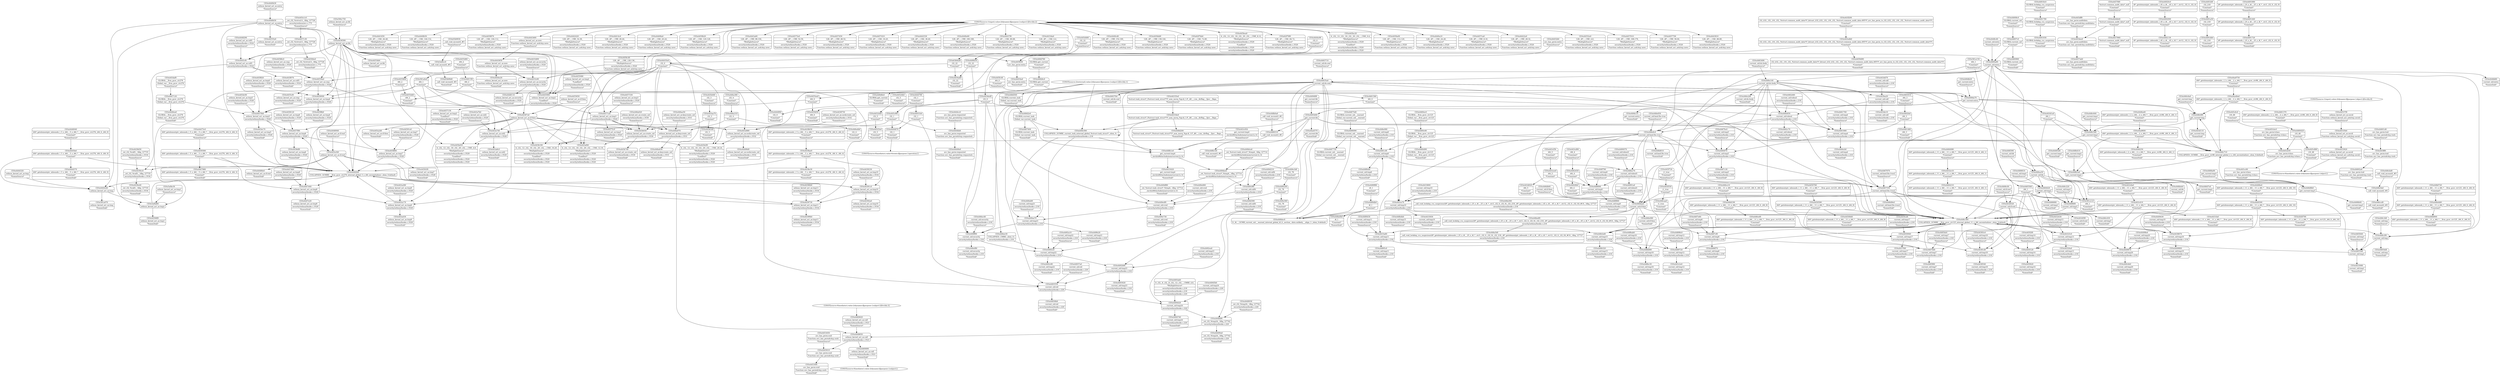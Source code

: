 digraph {
	CE0x4455cf0 [shape=record,shape=Mrecord,label="{CE0x4455cf0|selinux_kernel_act_as:cmp|security/selinux/hooks.c,3528|*SummSink*}"]
	CE0x4433420 [shape=record,shape=Mrecord,label="{CE0x4433420|get_current:tmp4|./arch/x86/include/asm/current.h,14|*SummSink*}"]
	CE0x4449790 [shape=record,shape=Mrecord,label="{CE0x4449790|i64*_getelementptr_inbounds_(_11_x_i64_,_11_x_i64_*___llvm_gcov_ctr125,_i64_0,_i64_10)|*Constant*|*SummSink*}"]
	CE0x4457010 [shape=record,shape=Mrecord,label="{CE0x4457010|128:_i8*,_:_CRE_168,176_|*MultipleSource*|security/selinux/hooks.c,3520|Function::selinux_kernel_act_as&Arg::new::}"]
	CE0x4466090 [shape=record,shape=Mrecord,label="{CE0x4466090|GLOBAL:current_sid.__warned|Global_var:current_sid.__warned}"]
	CE0x443d110 [shape=record,shape=Mrecord,label="{CE0x443d110|get_current:tmp|*SummSink*}"]
	CE0x443cee0 [shape=record,shape=Mrecord,label="{CE0x443cee0|i64_5|*Constant*}"]
	CE0x446ea50 [shape=record,shape=Mrecord,label="{CE0x446ea50|current_sid:bb}"]
	CE0x5af4d60 [shape=record,shape=Mrecord,label="{CE0x5af4d60|selinux_kernel_act_as:tmp1}"]
	CE0x4439730 [shape=record,shape=Mrecord,label="{CE0x4439730|selinux_kernel_act_as:tmp11|security/selinux/hooks.c,3534}"]
	CE0x446db60 [shape=record,shape=Mrecord,label="{CE0x446db60|current_sid:if.then|*SummSource*}"]
	CE0x445d480 [shape=record,shape=Mrecord,label="{CE0x445d480|i32_22|*Constant*|*SummSource*}"]
	CE0x44586c0 [shape=record,shape=Mrecord,label="{CE0x44586c0|selinux_kernel_act_as:cmp|security/selinux/hooks.c,3528|*SummSource*}"]
	CE0x44399b0 [shape=record,shape=Mrecord,label="{CE0x44399b0|selinux_kernel_act_as:tmp11|security/selinux/hooks.c,3534|*SummSink*}"]
	CE0x44591e0 [shape=record,shape=Mrecord,label="{CE0x44591e0|selinux_kernel_act_as:tmp7|security/selinux/hooks.c,3528|*SummSource*}"]
	CE0x4450940 [shape=record,shape=Mrecord,label="{CE0x4450940|current_sid:tmp17|security/selinux/hooks.c,218}"]
	CE0x449dee0 [shape=record,shape=Mrecord,label="{CE0x449dee0|_ret_%struct.task_struct*_%tmp4,_!dbg_!27714|./arch/x86/include/asm/current.h,14}"]
	CE0x44936b0 [shape=record,shape=Mrecord,label="{CE0x44936b0|current_sid:sid|security/selinux/hooks.c,220|*SummSink*}"]
	CE0x4447880 [shape=record,shape=Mrecord,label="{CE0x4447880|i64*_getelementptr_inbounds_(_5_x_i64_,_5_x_i64_*___llvm_gcov_ctr276,_i64_0,_i64_3)|*Constant*|*SummSink*}"]
	CE0x4457130 [shape=record,shape=Mrecord,label="{CE0x4457130|selinux_kernel_act_as:tmp2|*LoadInst*|security/selinux/hooks.c,3520|*SummSink*}"]
	CE0x4446250 [shape=record,shape=Mrecord,label="{CE0x4446250|i64*_getelementptr_inbounds_(_2_x_i64_,_2_x_i64_*___llvm_gcov_ctr98,_i64_0,_i64_1)|*Constant*|*SummSink*}"]
	CE0x4460960 [shape=record,shape=Mrecord,label="{CE0x4460960|GLOBAL:current_sid|*Constant*|*SummSink*}"]
	"CONST[source:0(mediator),value:2(dynamic)][purpose:{subject}]"
	CE0x443ded0 [shape=record,shape=Mrecord,label="{CE0x443ded0|i32_0|*Constant*}"]
	CE0x443a280 [shape=record,shape=Mrecord,label="{CE0x443a280|selinux_kernel_act_as:tmp9|security/selinux/hooks.c,3529|*SummSource*}"]
	CE0x446ae50 [shape=record,shape=Mrecord,label="{CE0x446ae50|selinux_kernel_act_as:keycreate_sid|security/selinux/hooks.c,3531|*SummSource*}"]
	CE0x4449030 [shape=record,shape=Mrecord,label="{CE0x4449030|_ret_i32_%tmp24,_!dbg_!27742|security/selinux/hooks.c,220|*SummSource*}"]
	CE0x446d450 [shape=record,shape=Mrecord,label="{CE0x446d450|current_sid:tobool|security/selinux/hooks.c,218}"]
	CE0x4491790 [shape=record,shape=Mrecord,label="{CE0x4491790|GLOBAL:lockdep_rcu_suspicious|*Constant*}"]
	CE0x44537f0 [shape=record,shape=Mrecord,label="{CE0x44537f0|selinux_kernel_act_as:secid|Function::selinux_kernel_act_as&Arg::secid::|*SummSource*}"]
	CE0x44475c0 [shape=record,shape=Mrecord,label="{CE0x44475c0|i64*_getelementptr_inbounds_(_5_x_i64_,_5_x_i64_*___llvm_gcov_ctr276,_i64_0,_i64_3)|*Constant*|*SummSource*}"]
	CE0x4458120 [shape=record,shape=Mrecord,label="{CE0x4458120|selinux_kernel_act_as:tmp6|security/selinux/hooks.c,3528|*SummSource*}"]
	CE0x449d8e0 [shape=record,shape=Mrecord,label="{CE0x449d8e0|GLOBAL:get_current|*Constant*|*SummSink*}"]
	CE0x443b180 [shape=record,shape=Mrecord,label="{CE0x443b180|4:_i32,_12:_i32,_16:_i32,_20:_i32,_:_CME_16,20_|*MultipleSource*|security/selinux/hooks.c,3529|*LoadInst*|security/selinux/hooks.c,3520|security/selinux/hooks.c,3520}"]
	CE0x4463010 [shape=record,shape=Mrecord,label="{CE0x4463010|i64_3|*Constant*|*SummSource*}"]
	CE0x448a560 [shape=record,shape=Mrecord,label="{CE0x448a560|_call_void_lockdep_rcu_suspicious(i8*_getelementptr_inbounds_(_25_x_i8_,_25_x_i8_*_.str3,_i32_0,_i32_0),_i32_218,_i8*_getelementptr_inbounds_(_45_x_i8_,_45_x_i8_*_.str12,_i32_0,_i32_0))_#10,_!dbg_!27727|security/selinux/hooks.c,218|*SummSource*}"]
	CE0x449ff90 [shape=record,shape=Mrecord,label="{CE0x449ff90|current_sid:security|security/selinux/hooks.c,218}"]
	CE0x4487750 [shape=record,shape=Mrecord,label="{CE0x4487750|GLOBAL:current_sid.__warned|Global_var:current_sid.__warned|*SummSink*}"]
	CE0x448c2f0 [shape=record,shape=Mrecord,label="{CE0x448c2f0|current_sid:tmp}"]
	"CONST[source:2(external),value:2(dynamic)][purpose:{subject}][SrcIdx:1]"
	CE0x4466310 [shape=record,shape=Mrecord,label="{CE0x4466310|_call_void_mcount()_#3}"]
	CE0x448cef0 [shape=record,shape=Mrecord,label="{CE0x448cef0|i64*_getelementptr_inbounds_(_11_x_i64_,_11_x_i64_*___llvm_gcov_ctr125,_i64_0,_i64_8)|*Constant*|*SummSink*}"]
	CE0x445fd50 [shape=record,shape=Mrecord,label="{CE0x445fd50|i64_0|*Constant*|*SummSink*}"]
	CE0x449e660 [shape=record,shape=Mrecord,label="{CE0x449e660|current_sid:cred|security/selinux/hooks.c,218|*SummSource*}"]
	CE0x4468b00 [shape=record,shape=Mrecord,label="{CE0x4468b00|get_current:tmp3|*SummSink*}"]
	CE0x4444b40 [shape=record,shape=Mrecord,label="{CE0x4444b40|%struct.common_audit_data*_null|*Constant*}"]
	CE0x4460ec0 [shape=record,shape=Mrecord,label="{CE0x4460ec0|GLOBAL:__llvm_gcov_ctr125|Global_var:__llvm_gcov_ctr125|*SummSource*}"]
	CE0x4457ab0 [shape=record,shape=Mrecord,label="{CE0x4457ab0|avc_has_perm:auditdata|Function::avc_has_perm&Arg::auditdata::|*SummSink*}"]
	CE0x443d1a0 [shape=record,shape=Mrecord,label="{CE0x443d1a0|i64_1|*Constant*}"]
	CE0x448d500 [shape=record,shape=Mrecord,label="{CE0x448d500|GLOBAL:current_task|Global_var:current_task|*SummSource*}"]
	CE0x443a170 [shape=record,shape=Mrecord,label="{CE0x443a170|selinux_kernel_act_as:tmp9|security/selinux/hooks.c,3529}"]
	CE0x443cf50 [shape=record,shape=Mrecord,label="{CE0x443cf50|i64_5|*Constant*|*SummSource*}"]
	CE0x4443460 [shape=record,shape=Mrecord,label="{CE0x4443460|selinux_kernel_act_as:new|Function::selinux_kernel_act_as&Arg::new::|*SummSource*}"]
	CE0x449d760 [shape=record,shape=Mrecord,label="{CE0x449d760|GLOBAL:get_current|*Constant*|*SummSource*}"]
	CE0x4492000 [shape=record,shape=Mrecord,label="{CE0x4492000|i8*_getelementptr_inbounds_(_45_x_i8_,_45_x_i8_*_.str12,_i32_0,_i32_0)|*Constant*}"]
	CE0x4493ab0 [shape=record,shape=Mrecord,label="{CE0x4493ab0|0:_i32,_4:_i32,_8:_i32,_12:_i32,_:_CMRE_4,8_|*MultipleSource*|security/selinux/hooks.c,218|security/selinux/hooks.c,218|security/selinux/hooks.c,220}"]
	CE0x443c410 [shape=record,shape=Mrecord,label="{CE0x443c410|i64*_getelementptr_inbounds_(_11_x_i64_,_11_x_i64_*___llvm_gcov_ctr125,_i64_0,_i64_6)|*Constant*}"]
	CE0x4457700 [shape=record,shape=Mrecord,label="{CE0x4457700|128:_i8*,_:_CRE_56,64_|*MultipleSource*|security/selinux/hooks.c,3520|Function::selinux_kernel_act_as&Arg::new::}"]
	CE0x449e730 [shape=record,shape=Mrecord,label="{CE0x449e730|current_sid:cred|security/selinux/hooks.c,218|*SummSink*}"]
	CE0x4466610 [shape=record,shape=Mrecord,label="{CE0x4466610|current_sid:tmp2|*SummSource*}"]
	CE0x4463710 [shape=record,shape=Mrecord,label="{CE0x4463710|current_sid:do.end|*SummSource*}"]
	"CONST[source:0(mediator),value:2(dynamic)][purpose:{subject}][SrcIdx:3]"
	CE0x4444f00 [shape=record,shape=Mrecord,label="{CE0x4444f00|i32_0|*Constant*|*SummSink*}"]
	CE0x4446b50 [shape=record,shape=Mrecord,label="{CE0x4446b50|selinux_kernel_act_as:entry}"]
	CE0x445f820 [shape=record,shape=Mrecord,label="{CE0x445f820|selinux_kernel_act_as:tmp4|security/selinux/hooks.c,3528|*SummSource*}"]
	CE0x446a380 [shape=record,shape=Mrecord,label="{CE0x446a380|i32_4|*Constant*|*SummSource*}"]
	CE0x448f790 [shape=record,shape=Mrecord,label="{CE0x448f790|current_sid:tmp9|security/selinux/hooks.c,218|*SummSource*}"]
	CE0x44383c0 [shape=record,shape=Mrecord,label="{CE0x44383c0|current_sid:tmp18|security/selinux/hooks.c,218|*SummSource*}"]
	CE0x4446ea0 [shape=record,shape=Mrecord,label="{CE0x4446ea0|GLOBAL:__llvm_gcov_ctr276|Global_var:__llvm_gcov_ctr276|*SummSink*}"]
	CE0x4433930 [shape=record,shape=Mrecord,label="{CE0x4433930|current_sid:tmp10|security/selinux/hooks.c,218|*SummSink*}"]
	CE0x4438540 [shape=record,shape=Mrecord,label="{CE0x4438540|current_sid:tmp18|security/selinux/hooks.c,218|*SummSink*}"]
	CE0x4443910 [shape=record,shape=Mrecord,label="{CE0x4443910|128:_i8*,_:_CRE_88,89_|*MultipleSource*|security/selinux/hooks.c,3520|Function::selinux_kernel_act_as&Arg::new::}"]
	CE0x4449800 [shape=record,shape=Mrecord,label="{CE0x4449800|current_sid:tmp19|security/selinux/hooks.c,218|*SummSink*}"]
	CE0x44a46a0 [shape=record,shape=Mrecord,label="{CE0x44a46a0|i64*_getelementptr_inbounds_(_2_x_i64_,_2_x_i64_*___llvm_gcov_ctr98,_i64_0,_i64_0)|*Constant*}"]
	CE0x44466e0 [shape=record,shape=Mrecord,label="{CE0x44466e0|selinux_kernel_act_as:if.end|*SummSink*}"]
	CE0x4441650 [shape=record,shape=Mrecord,label="{CE0x4441650|128:_i8*,_:_CRE_44,48_|*MultipleSource*|security/selinux/hooks.c,3520|Function::selinux_kernel_act_as&Arg::new::}"]
	CE0x448b140 [shape=record,shape=Mrecord,label="{CE0x448b140|_call_void_mcount()_#3|*SummSink*}"]
	CE0x44568f0 [shape=record,shape=Mrecord,label="{CE0x44568f0|selinux_kernel_act_as:tmp1|*SummSink*}"]
	CE0x448c640 [shape=record,shape=Mrecord,label="{CE0x448c640|get_current:tmp1|*SummSource*}"]
	CE0x44534f0 [shape=record,shape=Mrecord,label="{CE0x44534f0|avc_has_perm:ssid|Function::avc_has_perm&Arg::ssid::|*SummSink*}"]
	CE0x4444bb0 [shape=record,shape=Mrecord,label="{CE0x4444bb0|avc_has_perm:requested|Function::avc_has_perm&Arg::requested::}"]
	CE0x443f200 [shape=record,shape=Mrecord,label="{CE0x443f200|i32_(i32,_i32,_i16,_i32,_%struct.common_audit_data*)*_bitcast_(i32_(i32,_i32,_i16,_i32,_%struct.common_audit_data.495*)*_avc_has_perm_to_i32_(i32,_i32,_i16,_i32,_%struct.common_audit_data*)*)|*Constant*|*SummSource*}"]
	CE0x445f720 [shape=record,shape=Mrecord,label="{CE0x445f720|i1_true|*Constant*|*SummSource*}"]
	CE0x446a970 [shape=record,shape=Mrecord,label="{CE0x446a970|selinux_kernel_act_as:keycreate_sid|security/selinux/hooks.c,3531}"]
	CE0x4491bf0 [shape=record,shape=Mrecord,label="{CE0x4491bf0|i32_218|*Constant*|*SummSource*}"]
	CE0x446e080 [shape=record,shape=Mrecord,label="{CE0x446e080|current_sid:if.then|*SummSink*}"]
	CE0x448bc30 [shape=record,shape=Mrecord,label="{CE0x448bc30|current_sid:tmp16|security/selinux/hooks.c,218|*SummSink*}"]
	CE0x44920c0 [shape=record,shape=Mrecord,label="{CE0x44920c0|i8*_getelementptr_inbounds_(_45_x_i8_,_45_x_i8_*_.str12,_i32_0,_i32_0)|*Constant*|*SummSource*}"]
	CE0x449cbb0 [shape=record,shape=Mrecord,label="{CE0x449cbb0|current_sid:tmp20|security/selinux/hooks.c,218|*SummSink*}"]
	CE0x44602a0 [shape=record,shape=Mrecord,label="{CE0x44602a0|avc_has_perm:tsid|Function::avc_has_perm&Arg::tsid::|*SummSink*}"]
	CE0x44391c0 [shape=record,shape=Mrecord,label="{CE0x44391c0|selinux_kernel_act_as:tmp10|security/selinux/hooks.c,3534}"]
	CE0x445dee0 [shape=record,shape=Mrecord,label="{CE0x445dee0|avc_has_perm:auditdata|Function::avc_has_perm&Arg::auditdata::}"]
	CE0x44452b0 [shape=record,shape=Mrecord,label="{CE0x44452b0|avc_has_perm:entry|*SummSource*}"]
	CE0x4491a50 [shape=record,shape=Mrecord,label="{CE0x4491a50|i32_218|*Constant*}"]
	CE0x446c430 [shape=record,shape=Mrecord,label="{CE0x446c430|current_sid:tmp3|*SummSink*}"]
	CE0x4433d00 [shape=record,shape=Mrecord,label="{CE0x4433d00|selinux_kernel_act_as:security|security/selinux/hooks.c,3520|*SummSource*}"]
	CE0x448d720 [shape=record,shape=Mrecord,label="{CE0x448d720|i64*_getelementptr_inbounds_(_11_x_i64_,_11_x_i64_*___llvm_gcov_ctr125,_i64_0,_i64_0)|*Constant*|*SummSource*}"]
	CE0x44335e0 [shape=record,shape=Mrecord,label="{CE0x44335e0|%struct.task_struct*_(%struct.task_struct**)*_asm_movq_%gs:$_1:P_,$0_,_r,im,_dirflag_,_fpsr_,_flags_|*SummSource*}"]
	CE0x44608c0 [shape=record,shape=Mrecord,label="{CE0x44608c0|GLOBAL:current_sid|*Constant*|*SummSource*}"]
	CE0x44524b0 [shape=record,shape=Mrecord,label="{CE0x44524b0|i32_5|*Constant*|*SummSource*}"]
	CE0x4461cf0 [shape=record,shape=Mrecord,label="{CE0x4461cf0|current_sid:tmp8|security/selinux/hooks.c,218}"]
	CE0x4449b50 [shape=record,shape=Mrecord,label="{CE0x4449b50|128:_i8*,_:_CRE_144,152_|*MultipleSource*|security/selinux/hooks.c,3520|Function::selinux_kernel_act_as&Arg::new::}"]
	CE0x446e2d0 [shape=record,shape=Mrecord,label="{CE0x446e2d0|current_sid:do.body|*SummSink*}"]
	CE0x445f8b0 [shape=record,shape=Mrecord,label="{CE0x445f8b0|selinux_kernel_act_as:tmp4|security/selinux/hooks.c,3528|*SummSink*}"]
	CE0x445a2d0 [shape=record,shape=Mrecord,label="{CE0x445a2d0|selinux_kernel_act_as:if.then|*SummSink*}"]
	CE0x446c6a0 [shape=record,shape=Mrecord,label="{CE0x446c6a0|get_current:tmp|*SummSource*}"]
	CE0x445c880 [shape=record,shape=Mrecord,label="{CE0x445c880|i16_48|*Constant*|*SummSink*}"]
	CE0x4461560 [shape=record,shape=Mrecord,label="{CE0x4461560|i64_0|*Constant*}"]
	CE0x4455650 [shape=record,shape=Mrecord,label="{CE0x4455650|selinux_kernel_act_as:if.then|*SummSource*}"]
	CE0x448e830 [shape=record,shape=Mrecord,label="{CE0x448e830|current_sid:land.lhs.true|*SummSource*}"]
	CE0x4444240 [shape=record,shape=Mrecord,label="{CE0x4444240|selinux_kernel_act_as:tmp}"]
	CE0x4463490 [shape=record,shape=Mrecord,label="{CE0x4463490|current_sid:do.body|*SummSource*}"]
	CE0x449e2f0 [shape=record,shape=Mrecord,label="{CE0x449e2f0|i32_78|*Constant*}"]
	CE0x44615f0 [shape=record,shape=Mrecord,label="{CE0x44615f0|i64_2|*Constant*}"]
	CE0x4445610 [shape=record,shape=Mrecord,label="{CE0x4445610|avc_has_perm:ssid|Function::avc_has_perm&Arg::ssid::}"]
	CE0x445cc60 [shape=record,shape=Mrecord,label="{CE0x445cc60|avc_has_perm:tclass|Function::avc_has_perm&Arg::tclass::|*SummSink*}"]
	CE0x4464080 [shape=record,shape=Mrecord,label="{CE0x4464080|i64*_getelementptr_inbounds_(_11_x_i64_,_11_x_i64_*___llvm_gcov_ctr125,_i64_0,_i64_1)|*Constant*|*SummSource*}"]
	CE0x44592f0 [shape=record,shape=Mrecord,label="{CE0x44592f0|selinux_kernel_act_as:tmp7|security/selinux/hooks.c,3528|*SummSink*}"]
	CE0x446a020 [shape=record,shape=Mrecord,label="{CE0x446a020|selinux_kernel_act_as:create_sid|security/selinux/hooks.c,3530|*SummSource*}"]
	CE0x449fe20 [shape=record,shape=Mrecord,label="{CE0x449fe20|current_sid:tmp21|security/selinux/hooks.c,218|*SummSink*}"]
	CE0x448b1e0 [shape=record,shape=Mrecord,label="{CE0x448b1e0|get_current:tmp4|./arch/x86/include/asm/current.h,14}"]
	CE0x448c8f0 [shape=record,shape=Mrecord,label="{CE0x448c8f0|get_current:tmp}"]
	CE0x445c6c0 [shape=record,shape=Mrecord,label="{CE0x445c6c0|i16_48|*Constant*|*SummSource*}"]
	CE0x4452440 [shape=record,shape=Mrecord,label="{CE0x4452440|i32_5|*Constant*}"]
	CE0x4455080 [shape=record,shape=Mrecord,label="{CE0x4455080|selinux_kernel_act_as:tmp2|*LoadInst*|security/selinux/hooks.c,3520|*SummSource*}"]
	CE0x443a740 [shape=record,shape=Mrecord,label="{CE0x443a740|selinux_kernel_act_as:sid2|security/selinux/hooks.c,3529}"]
	CE0x445e1c0 [shape=record,shape=Mrecord,label="{CE0x445e1c0|_ret_i32_%retval.0,_!dbg_!27728|security/selinux/avc.c,775|*SummSource*}"]
	CE0x4459870 [shape=record,shape=Mrecord,label="{CE0x4459870|128:_i8*,_:_CRE_104,112_|*MultipleSource*|security/selinux/hooks.c,3520|Function::selinux_kernel_act_as&Arg::new::}"]
	CE0x594c750 [shape=record,shape=Mrecord,label="{CE0x594c750|selinux_kernel_act_as:bb|*SummSource*}"]
	CE0x4438e30 [shape=record,shape=Mrecord,label="{CE0x4438e30|i64*_getelementptr_inbounds_(_5_x_i64_,_5_x_i64_*___llvm_gcov_ctr276,_i64_0,_i64_4)|*Constant*|*SummSink*}"]
	CE0x44435e0 [shape=record,shape=Mrecord,label="{CE0x44435e0|i32_0|*Constant*}"]
	CE0x443a7b0 [shape=record,shape=Mrecord,label="{CE0x443a7b0|selinux_kernel_act_as:sid2|security/selinux/hooks.c,3529|*SummSource*}"]
	CE0x4445fa0 [shape=record,shape=Mrecord,label="{CE0x4445fa0|i64*_getelementptr_inbounds_(_5_x_i64_,_5_x_i64_*___llvm_gcov_ctr276,_i64_0,_i64_0)|*Constant*}"]
	CE0x448ee70 [shape=record,shape=Mrecord,label="{CE0x448ee70|current_sid:tobool1|security/selinux/hooks.c,218}"]
	CE0x445daf0 [shape=record,shape=Mrecord,label="{CE0x445daf0|GLOBAL:__llvm_gcov_ctr276|Global_var:__llvm_gcov_ctr276|*SummSource*}"]
	CE0x4489db0 [shape=record,shape=Mrecord,label="{CE0x4489db0|i8_1|*Constant*}"]
	CE0x4462fa0 [shape=record,shape=Mrecord,label="{CE0x4462fa0|i64_3|*Constant*}"]
	CE0x448bab0 [shape=record,shape=Mrecord,label="{CE0x448bab0|current_sid:tmp16|security/selinux/hooks.c,218|*SummSource*}"]
	CE0x443d5f0 [shape=record,shape=Mrecord,label="{CE0x443d5f0|current_sid:if.end|*SummSink*}"]
	CE0x4459f30 [shape=record,shape=Mrecord,label="{CE0x4459f30|avc_has_perm:entry}"]
	CE0x4455d60 [shape=record,shape=Mrecord,label="{CE0x4455d60|i64_2|*Constant*|*SummSource*}"]
	CE0x44626b0 [shape=record,shape=Mrecord,label="{CE0x44626b0|i64_4|*Constant*|*SummSink*}"]
	CE0x4457f80 [shape=record,shape=Mrecord,label="{CE0x4457f80|selinux_kernel_act_as:tmp6|security/selinux/hooks.c,3528}"]
	CE0x4450590 [shape=record,shape=Mrecord,label="{CE0x4450590|i64*_getelementptr_inbounds_(_11_x_i64_,_11_x_i64_*___llvm_gcov_ctr125,_i64_0,_i64_9)|*Constant*}"]
	CE0x445cb50 [shape=record,shape=Mrecord,label="{CE0x445cb50|avc_has_perm:tclass|Function::avc_has_perm&Arg::tclass::}"]
	CE0x4457c30 [shape=record,shape=Mrecord,label="{CE0x4457c30|_ret_i32_%retval.0,_!dbg_!27728|security/selinux/avc.c,775}"]
	CE0x448d190 [shape=record,shape=Mrecord,label="{CE0x448d190|i64*_getelementptr_inbounds_(_11_x_i64_,_11_x_i64_*___llvm_gcov_ctr125,_i64_0,_i64_8)|*Constant*}"]
	CE0x4492130 [shape=record,shape=Mrecord,label="{CE0x4492130|i8*_getelementptr_inbounds_(_45_x_i8_,_45_x_i8_*_.str12,_i32_0,_i32_0)|*Constant*|*SummSink*}"]
	CE0x4459360 [shape=record,shape=Mrecord,label="{CE0x4459360|i64*_getelementptr_inbounds_(_5_x_i64_,_5_x_i64_*___llvm_gcov_ctr276,_i64_0,_i64_3)|*Constant*}"]
	CE0x449e4f0 [shape=record,shape=Mrecord,label="{CE0x449e4f0|current_sid:cred|security/selinux/hooks.c,218}"]
	CE0x4491720 [shape=record,shape=Mrecord,label="{CE0x4491720|i8*_getelementptr_inbounds_(_25_x_i8_,_25_x_i8_*_.str3,_i32_0,_i32_0)|*Constant*|*SummSink*}"]
	CE0x446ccd0 [shape=record,shape=Mrecord,label="{CE0x446ccd0|_call_void_mcount()_#3|*SummSink*}"]
	CE0x448b4b0 [shape=record,shape=Mrecord,label="{CE0x448b4b0|current_sid:tmp15|security/selinux/hooks.c,218|*SummSource*}"]
	CE0x44381d0 [shape=record,shape=Mrecord,label="{CE0x44381d0|current_sid:tmp18|security/selinux/hooks.c,218}"]
	CE0x5af4cc0 [shape=record,shape=Mrecord,label="{CE0x5af4cc0|_call_void_mcount()_#3}"]
	CE0x44442b0 [shape=record,shape=Mrecord,label="{CE0x44442b0|COLLAPSED:_GCMRE___llvm_gcov_ctr276_internal_global_5_x_i64_zeroinitializer:_elem_0:default:}"]
	CE0x4442420 [shape=record,shape=Mrecord,label="{CE0x4442420|128:_i8*,_:_CRE_32,36_|*MultipleSource*|security/selinux/hooks.c,3520|Function::selinux_kernel_act_as&Arg::new::}"]
	CE0x44554b0 [shape=record,shape=Mrecord,label="{CE0x44554b0|selinux_kernel_act_as:bb|*SummSink*}"]
	CE0x448c3d0 [shape=record,shape=Mrecord,label="{CE0x448c3d0|current_sid:tmp|*SummSource*}"]
	CE0x4466680 [shape=record,shape=Mrecord,label="{CE0x4466680|current_sid:tmp2|*SummSink*}"]
	CE0x449fd30 [shape=record,shape=Mrecord,label="{CE0x449fd30|i32_22|*Constant*}"]
	CE0x4494740 [shape=record,shape=Mrecord,label="{CE0x4494740|current_sid:tmp24|security/selinux/hooks.c,220|*SummSink*}"]
	CE0x4461370 [shape=record,shape=Mrecord,label="{CE0x4461370|i64*_getelementptr_inbounds_(_2_x_i64_,_2_x_i64_*___llvm_gcov_ctr98,_i64_0,_i64_0)|*Constant*|*SummSink*}"]
	CE0x4466f70 [shape=record,shape=Mrecord,label="{CE0x4466f70|current_sid:tmp6|security/selinux/hooks.c,218|*SummSink*}"]
	CE0x448dec0 [shape=record,shape=Mrecord,label="{CE0x448dec0|0:_i8,_:_GCMR_current_sid.__warned_internal_global_i8_0,_section_.data.unlikely_,_align_1:_elem_0:default:}"]
	CE0x581a150 [shape=record,shape=Mrecord,label="{CE0x581a150|i64_1|*Constant*|*SummSource*}"]
	CE0x4444870 [shape=record,shape=Mrecord,label="{CE0x4444870|i32_1|*Constant*|*SummSink*}"]
	CE0x44535b0 [shape=record,shape=Mrecord,label="{CE0x44535b0|selinux_kernel_act_as:secid|Function::selinux_kernel_act_as&Arg::secid::}"]
	CE0x4444320 [shape=record,shape=Mrecord,label="{CE0x4444320|selinux_kernel_act_as:tmp|*SummSource*}"]
	CE0x44525e0 [shape=record,shape=Mrecord,label="{CE0x44525e0|i32_5|*Constant*|*SummSink*}"]
	CE0x4493550 [shape=record,shape=Mrecord,label="{CE0x4493550|current_sid:sid|security/selinux/hooks.c,220}"]
	CE0x4467400 [shape=record,shape=Mrecord,label="{CE0x4467400|GLOBAL:current_task|Global_var:current_task|*SummSink*}"]
	CE0x4455ee0 [shape=record,shape=Mrecord,label="{CE0x4455ee0|i64_0|*Constant*}"]
	CE0x4437f40 [shape=record,shape=Mrecord,label="{CE0x4437f40|current_sid:tmp17|security/selinux/hooks.c,218|*SummSink*}"]
	CE0x4443650 [shape=record,shape=Mrecord,label="{CE0x4443650|selinux_kernel_act_as:new|Function::selinux_kernel_act_as&Arg::new::}"]
	CE0x448d900 [shape=record,shape=Mrecord,label="{CE0x448d900|i64*_getelementptr_inbounds_(_11_x_i64_,_11_x_i64_*___llvm_gcov_ctr125,_i64_0,_i64_0)|*Constant*|*SummSink*}"]
	CE0x4464420 [shape=record,shape=Mrecord,label="{CE0x4464420|current_sid:tmp2}"]
	CE0x443a430 [shape=record,shape=Mrecord,label="{CE0x443a430|selinux_kernel_act_as:tmp9|security/selinux/hooks.c,3529|*SummSink*}"]
	CE0x448d610 [shape=record,shape=Mrecord,label="{CE0x448d610|current_sid:land.lhs.true|*SummSink*}"]
	CE0x44937a0 [shape=record,shape=Mrecord,label="{CE0x44937a0|current_sid:sid|security/selinux/hooks.c,220|*SummSource*}"]
	CE0x445dc70 [shape=record,shape=Mrecord,label="{CE0x445dc70|selinux_kernel_act_as:tmp5|security/selinux/hooks.c,3528|*SummSink*}"]
	CE0x448d200 [shape=record,shape=Mrecord,label="{CE0x448d200|%struct.task_struct*_(%struct.task_struct**)*_asm_movq_%gs:$_1:P_,$0_,_r,im,_dirflag_,_fpsr_,_flags_|*SummSink*}"]
	CE0x44a4570 [shape=record,shape=Mrecord,label="{CE0x44a4570|get_current:bb|*SummSink*}"]
	CE0x4450760 [shape=record,shape=Mrecord,label="{CE0x4450760|i64*_getelementptr_inbounds_(_11_x_i64_,_11_x_i64_*___llvm_gcov_ctr125,_i64_0,_i64_9)|*Constant*|*SummSource*}"]
	CE0x4457330 [shape=record,shape=Mrecord,label="{CE0x4457330|selinux_kernel_act_as:tmp3|security/selinux/hooks.c,3520|*SummSource*}"]
	CE0x4448290 [shape=record,shape=Mrecord,label="{CE0x4448290|selinux_kernel_act_as:call1|security/selinux/hooks.c,3524|*SummSource*}"]
	CE0x4464f70 [shape=record,shape=Mrecord,label="{CE0x4464f70|current_sid:tmp5|security/selinux/hooks.c,218}"]
	CE0x44875d0 [shape=record,shape=Mrecord,label="{CE0x44875d0|GLOBAL:current_sid.__warned|Global_var:current_sid.__warned|*SummSource*}"]
	CE0x446cbd0 [shape=record,shape=Mrecord,label="{CE0x446cbd0|_call_void_mcount()_#3|*SummSource*}"]
	CE0x448ce10 [shape=record,shape=Mrecord,label="{CE0x448ce10|i64*_getelementptr_inbounds_(_11_x_i64_,_11_x_i64_*___llvm_gcov_ctr125,_i64_0,_i64_8)|*Constant*|*SummSource*}"]
	CE0x581a1c0 [shape=record,shape=Mrecord,label="{CE0x581a1c0|i64_1|*Constant*|*SummSink*}"]
	CE0x4489430 [shape=record,shape=Mrecord,label="{CE0x4489430|current_sid:tmp11|security/selinux/hooks.c,218|*SummSource*}"]
	CE0x4438b50 [shape=record,shape=Mrecord,label="{CE0x4438b50|i64*_getelementptr_inbounds_(_5_x_i64_,_5_x_i64_*___llvm_gcov_ctr276,_i64_0,_i64_4)|*Constant*|*SummSource*}"]
	CE0x44414c0 [shape=record,shape=Mrecord,label="{CE0x44414c0|128:_i8*,_:_CRE_40,44_|*MultipleSource*|security/selinux/hooks.c,3520|Function::selinux_kernel_act_as&Arg::new::}"]
	CE0x448e080 [shape=record,shape=Mrecord,label="{CE0x448e080|current_sid:tmp8|security/selinux/hooks.c,218|*SummSource*}"]
	CE0x4464210 [shape=record,shape=Mrecord,label="{CE0x4464210|i64*_getelementptr_inbounds_(_11_x_i64_,_11_x_i64_*___llvm_gcov_ctr125,_i64_0,_i64_1)|*Constant*|*SummSink*}"]
	CE0x443b740 [shape=record,shape=Mrecord,label="{CE0x443b740|selinux_kernel_act_as:create_sid|security/selinux/hooks.c,3530|*SummSink*}"]
	CE0x4459d90 [shape=record,shape=Mrecord,label="{CE0x4459d90|i32_(i32,_i32,_i16,_i32,_%struct.common_audit_data*)*_bitcast_(i32_(i32,_i32,_i16,_i32,_%struct.common_audit_data.495*)*_avc_has_perm_to_i32_(i32,_i32,_i16,_i32,_%struct.common_audit_data*)*)|*Constant*|*SummSink*}"]
	CE0x4468c00 [shape=record,shape=Mrecord,label="{CE0x4468c00|current_sid:if.end|*SummSource*}"]
	CE0x4460420 [shape=record,shape=Mrecord,label="{CE0x4460420|i16_48|*Constant*}"]
	CE0x4444790 [shape=record,shape=Mrecord,label="{CE0x4444790|i32_1|*Constant*|*SummSource*}"]
	CE0x4444570 [shape=record,shape=Mrecord,label="{CE0x4444570|i64*_getelementptr_inbounds_(_5_x_i64_,_5_x_i64_*___llvm_gcov_ctr276,_i64_0,_i64_0)|*Constant*|*SummSink*}"]
	CE0x448e8d0 [shape=record,shape=Mrecord,label="{CE0x448e8d0|i64*_getelementptr_inbounds_(_11_x_i64_,_11_x_i64_*___llvm_gcov_ctr125,_i64_0,_i64_0)|*Constant*}"]
	CE0x446d8b0 [shape=record,shape=Mrecord,label="{CE0x446d8b0|get_current:tmp3}"]
	CE0x4462c70 [shape=record,shape=Mrecord,label="{CE0x4462c70|current_sid:tobool|security/selinux/hooks.c,218|*SummSink*}"]
	CE0x44601d0 [shape=record,shape=Mrecord,label="{CE0x44601d0|avc_has_perm:tsid|Function::avc_has_perm&Arg::tsid::|*SummSource*}"]
	CE0x4493d40 [shape=record,shape=Mrecord,label="{CE0x4493d40|get_current:bb}"]
	CE0x4490070 [shape=record,shape=Mrecord,label="{CE0x4490070|current_sid:tobool1|security/selinux/hooks.c,218|*SummSource*}"]
	CE0x449da70 [shape=record,shape=Mrecord,label="{CE0x449da70|get_current:entry}"]
	CE0x448a0b0 [shape=record,shape=Mrecord,label="{CE0x448a0b0|i8_1|*Constant*|*SummSink*}"]
	CE0x448f860 [shape=record,shape=Mrecord,label="{CE0x448f860|current_sid:tmp9|security/selinux/hooks.c,218|*SummSink*}"]
	CE0x443b930 [shape=record,shape=Mrecord,label="{CE0x443b930|selinux_kernel_act_as:create_sid|security/selinux/hooks.c,3530}"]
	CE0x443b5d0 [shape=record,shape=Mrecord,label="{CE0x443b5d0|i32_3|*Constant*|*SummSink*}"]
	CE0x44895c0 [shape=record,shape=Mrecord,label="{CE0x44895c0|current_sid:tmp11|security/selinux/hooks.c,218|*SummSink*}"]
	CE0x44555e0 [shape=record,shape=Mrecord,label="{CE0x44555e0|selinux_kernel_act_as:entry|*SummSink*}"]
	CE0x443ba20 [shape=record,shape=Mrecord,label="{CE0x443ba20|current_sid:call|security/selinux/hooks.c,218}"]
	CE0x44670d0 [shape=record,shape=Mrecord,label="{CE0x44670d0|current_sid:tmp7|security/selinux/hooks.c,218}"]
	CE0x4457960 [shape=record,shape=Mrecord,label="{CE0x4457960|%struct.common_audit_data*_null|*Constant*|*SummSink*}"]
	CE0x44408a0 [shape=record,shape=Mrecord,label="{CE0x44408a0|128:_i8*,_:_CRE_20,24_|*MultipleSource*|security/selinux/hooks.c,3520|Function::selinux_kernel_act_as&Arg::new::}"]
	CE0x44a9750 [shape=record,shape=Mrecord,label="{CE0x44a9750|i64*_getelementptr_inbounds_(_2_x_i64_,_2_x_i64_*___llvm_gcov_ctr98,_i64_0,_i64_0)|*Constant*|*SummSource*}"]
	CE0x4459b20 [shape=record,shape=Mrecord,label="{CE0x4459b20|128:_i8*,_:_CRE_120,128_|*MultipleSource*|security/selinux/hooks.c,3520|Function::selinux_kernel_act_as&Arg::new::}"]
	CE0x4491440 [shape=record,shape=Mrecord,label="{CE0x4491440|i8*_getelementptr_inbounds_(_25_x_i8_,_25_x_i8_*_.str3,_i32_0,_i32_0)|*Constant*}"]
	CE0x4443a60 [shape=record,shape=Mrecord,label="{CE0x4443a60|128:_i8*,_:_CRE_96,104_|*MultipleSource*|security/selinux/hooks.c,3520|Function::selinux_kernel_act_as&Arg::new::}"]
	CE0x4467c30 [shape=record,shape=Mrecord,label="{CE0x4467c30|current_sid:tmp5|security/selinux/hooks.c,218|*SummSink*}"]
	CE0x44559a0 [shape=record,shape=Mrecord,label="{CE0x44559a0|selinux_kernel_act_as:cmp|security/selinux/hooks.c,3528}"]
	"CONST[source:1(input),value:2(dynamic)][purpose:{object}][SrcIdx:0]"
	CE0x44575e0 [shape=record,shape=Mrecord,label="{CE0x44575e0|128:_i8*,_:_CRE_52,56_|*MultipleSource*|security/selinux/hooks.c,3520|Function::selinux_kernel_act_as&Arg::new::}"]
	CE0x443f070 [shape=record,shape=Mrecord,label="{CE0x443f070|selinux_kernel_act_as:call1|security/selinux/hooks.c,3524|*SummSink*}"]
	CE0x4491db0 [shape=record,shape=Mrecord,label="{CE0x4491db0|i32_218|*Constant*|*SummSink*}"]
	CE0x4436580 [shape=record,shape=Mrecord,label="{CE0x4436580|selinux_kernel_act_as:bb}"]
	CE0x4448650 [shape=record,shape=Mrecord,label="{CE0x4448650|selinux_kernel_act_as:call|security/selinux/hooks.c,3521}"]
	CE0x4458f60 [shape=record,shape=Mrecord,label="{CE0x4458f60|selinux_kernel_act_as:tmp7|security/selinux/hooks.c,3528}"]
	CE0x449d4c0 [shape=record,shape=Mrecord,label="{CE0x449d4c0|GLOBAL:get_current|*Constant*}"]
	CE0x4457450 [shape=record,shape=Mrecord,label="{CE0x4457450|128:_i8*,_:_CRE_48,52_|*MultipleSource*|security/selinux/hooks.c,3520|Function::selinux_kernel_act_as&Arg::new::}"]
	CE0x446c220 [shape=record,shape=Mrecord,label="{CE0x446c220|current_sid:tmp3|*SummSource*}"]
	CE0x443c6a0 [shape=record,shape=Mrecord,label="{CE0x443c6a0|i64*_getelementptr_inbounds_(_11_x_i64_,_11_x_i64_*___llvm_gcov_ctr125,_i64_0,_i64_6)|*Constant*|*SummSource*}"]
	CE0x44898c0 [shape=record,shape=Mrecord,label="{CE0x44898c0|current_sid:tmp12|security/selinux/hooks.c,218|*SummSource*}"]
	CE0x44578f0 [shape=record,shape=Mrecord,label="{CE0x44578f0|%struct.common_audit_data*_null|*Constant*|*SummSource*}"]
	CE0x4460620 [shape=record,shape=Mrecord,label="{CE0x4460620|selinux_kernel_act_as:call|security/selinux/hooks.c,3521|*SummSource*}"]
	CE0x4447d40 [shape=record,shape=Mrecord,label="{CE0x4447d40|selinux_kernel_act_as:tmp8|security/selinux/hooks.c,3529}"]
	CE0x63b9a40 [shape=record,shape=Mrecord,label="{CE0x63b9a40|i32_22|*Constant*}"]
	CE0x4439d30 [shape=record,shape=Mrecord,label="{CE0x4439d30|_ret_i32_%call1,_!dbg_!27735|security/selinux/hooks.c,3534|*SummSource*}"]
	CE0x443d020 [shape=record,shape=Mrecord,label="{CE0x443d020|i64_5|*Constant*|*SummSink*}"]
	CE0x4449300 [shape=record,shape=Mrecord,label="{CE0x4449300|i64*_getelementptr_inbounds_(_11_x_i64_,_11_x_i64_*___llvm_gcov_ctr125,_i64_0,_i64_10)|*Constant*}"]
	CE0x448e6c0 [shape=record,shape=Mrecord,label="{CE0x448e6c0|current_sid:land.lhs.true}"]
	CE0x4452880 [shape=record,shape=Mrecord,label="{CE0x4452880|selinux_kernel_act_as:sockcreate_sid|security/selinux/hooks.c,3532}"]
	CE0x4467bc0 [shape=record,shape=Mrecord,label="{CE0x4467bc0|current_sid:tmp5|security/selinux/hooks.c,218|*SummSource*}"]
	CE0x4446040 [shape=record,shape=Mrecord,label="{CE0x4446040|i64*_getelementptr_inbounds_(_5_x_i64_,_5_x_i64_*___llvm_gcov_ctr276,_i64_0,_i64_0)|*Constant*|*SummSource*}"]
	CE0x4448df0 [shape=record,shape=Mrecord,label="{CE0x4448df0|_ret_i32_%tmp24,_!dbg_!27742|security/selinux/hooks.c,220}"]
	CE0x4464cb0 [shape=record,shape=Mrecord,label="{CE0x4464cb0|current_sid:tmp4|security/selinux/hooks.c,218|*SummSink*}"]
	CE0x446a310 [shape=record,shape=Mrecord,label="{CE0x446a310|i32_4|*Constant*}"]
	CE0x4461660 [shape=record,shape=Mrecord,label="{CE0x4461660|current_sid:tmp4|security/selinux/hooks.c,218}"]
	CE0x443cd90 [shape=record,shape=Mrecord,label="{CE0x443cd90|i64_4|*Constant*|*SummSource*}"]
	CE0x44470b0 [shape=record,shape=Mrecord,label="{CE0x44470b0|selinux_kernel_act_as:tmp5|security/selinux/hooks.c,3528}"]
	CE0x446d7e0 [shape=record,shape=Mrecord,label="{CE0x446d7e0|get_current:tmp2|*SummSink*}"]
	CE0x4457d10 [shape=record,shape=Mrecord,label="{CE0x4457d10|128:_i8*,_:_CRE_16,20_|*MultipleSource*|security/selinux/hooks.c,3520|Function::selinux_kernel_act_as&Arg::new::}"]
	CE0x4445cf0 [shape=record,shape=Mrecord,label="{CE0x4445cf0|selinux_kernel_act_as:call1|security/selinux/hooks.c,3524}"]
	CE0x4442530 [shape=record,shape=Mrecord,label="{CE0x4442530|128:_i8*,_:_CRE_36,40_|*MultipleSource*|security/selinux/hooks.c,3520|Function::selinux_kernel_act_as&Arg::new::}"]
	CE0x4468a00 [shape=record,shape=Mrecord,label="{CE0x4468a00|get_current:tmp3|*SummSource*}"]
	CE0x4449e60 [shape=record,shape=Mrecord,label="{CE0x4449e60|128:_i8*,_:_CRE_160,168_|*MultipleSource*|security/selinux/hooks.c,3520|Function::selinux_kernel_act_as&Arg::new::}"]
	CE0x44334e0 [shape=record,shape=Mrecord,label="{CE0x44334e0|%struct.task_struct*_(%struct.task_struct**)*_asm_movq_%gs:$_1:P_,$0_,_r,im,_dirflag_,_fpsr_,_flags_}"]
	CE0x44496e0 [shape=record,shape=Mrecord,label="{CE0x44496e0|i64*_getelementptr_inbounds_(_11_x_i64_,_11_x_i64_*___llvm_gcov_ctr125,_i64_0,_i64_10)|*Constant*|*SummSource*}"]
	CE0x446ee30 [shape=record,shape=Mrecord,label="{CE0x446ee30|COLLAPSED:_CMRE:_elem_0::|security/selinux/hooks.c,218}"]
	CE0x4461700 [shape=record,shape=Mrecord,label="{CE0x4461700|current_sid:tmp4|security/selinux/hooks.c,218|*SummSource*}"]
	CE0x44437f0 [shape=record,shape=Mrecord,label="{CE0x44437f0|128:_i8*,_:_CRE_80,88_|*MultipleSource*|security/selinux/hooks.c,3520|Function::selinux_kernel_act_as&Arg::new::}"]
	CE0x449ea70 [shape=record,shape=Mrecord,label="{CE0x449ea70|current_sid:tmp21|security/selinux/hooks.c,218}"]
	"CONST[source:1(input),value:2(dynamic)][purpose:{subject}][SrcIdx:2]"
	CE0x445f550 [shape=record,shape=Mrecord,label="{CE0x445f550|i1_true|*Constant*}"]
	CE0x448feb0 [shape=record,shape=Mrecord,label="{CE0x448feb0|current_sid:tmp8|security/selinux/hooks.c,218|*SummSink*}"]
	CE0x445f420 [shape=record,shape=Mrecord,label="{CE0x445f420|current_sid:tmp14|security/selinux/hooks.c,218|*SummSink*}"]
	CE0x4467e60 [shape=record,shape=Mrecord,label="{CE0x4467e60|current_sid:tmp6|security/selinux/hooks.c,218|*SummSource*}"]
	CE0x4446940 [shape=record,shape=Mrecord,label="{CE0x4446940|selinux_kernel_act_as:if.end|*SummSource*}"]
	CE0x449d390 [shape=record,shape=Mrecord,label="{CE0x449d390|current_sid:call4|security/selinux/hooks.c,218|*SummSink*}"]
	CE0x443dd70 [shape=record,shape=Mrecord,label="{CE0x443dd70|current_sid:call|security/selinux/hooks.c,218|*SummSource*}"]
	CE0x44449e0 [shape=record,shape=Mrecord,label="{CE0x44449e0|avc_has_perm:requested|Function::avc_has_perm&Arg::requested::|*SummSink*}"]
	CE0x44948f0 [shape=record,shape=Mrecord,label="{CE0x44948f0|get_current:bb|*SummSource*}"]
	CE0x443c2e0 [shape=record,shape=Mrecord,label="{CE0x443c2e0|current_sid:tmp12|security/selinux/hooks.c,218|*SummSink*}"]
	CE0x4433da0 [shape=record,shape=Mrecord,label="{CE0x4433da0|128:_i8*,_:_CRE_0,4_|*MultipleSource*|security/selinux/hooks.c,3520|Function::selinux_kernel_act_as&Arg::new::}"]
	CE0x443d520 [shape=record,shape=Mrecord,label="{CE0x443d520|current_sid:if.end}"]
	CE0x446ec40 [shape=record,shape=Mrecord,label="{CE0x446ec40|current_sid:security|security/selinux/hooks.c,218|*SummSource*}"]
	CE0x4439cc0 [shape=record,shape=Mrecord,label="{CE0x4439cc0|_ret_i32_%call1,_!dbg_!27735|security/selinux/hooks.c,3534}"]
	CE0x44323c0 [shape=record,shape=Mrecord,label="{CE0x44323c0|current_sid:tmp13|security/selinux/hooks.c,218}"]
	CE0x443aa70 [shape=record,shape=Mrecord,label="{CE0x443aa70|i32_3|*Constant*}"]
	CE0x448cbd0 [shape=record,shape=Mrecord,label="{CE0x448cbd0|current_sid:tmp15|security/selinux/hooks.c,218}"]
	CE0x44931b0 [shape=record,shape=Mrecord,label="{CE0x44931b0|i32_1|*Constant*}"]
	CE0x44901a0 [shape=record,shape=Mrecord,label="{CE0x44901a0|current_sid:tobool1|security/selinux/hooks.c,218|*SummSink*}"]
	CE0x4432430 [shape=record,shape=Mrecord,label="{CE0x4432430|current_sid:tmp13|security/selinux/hooks.c,218|*SummSource*}"]
	CE0x448b890 [shape=record,shape=Mrecord,label="{CE0x448b890|current_sid:tmp16|security/selinux/hooks.c,218}"]
	CE0x4449430 [shape=record,shape=Mrecord,label="{CE0x4449430|current_sid:tmp19|security/selinux/hooks.c,218|*SummSource*}"]
	CE0x448f690 [shape=record,shape=Mrecord,label="{CE0x448f690|current_sid:tmp9|security/selinux/hooks.c,218}"]
	CE0x4454a80 [shape=record,shape=Mrecord,label="{CE0x4454a80|i32_22|*Constant*|*SummSink*}"]
	CE0x4444cc0 [shape=record,shape=Mrecord,label="{CE0x4444cc0|avc_has_perm:requested|Function::avc_has_perm&Arg::requested::|*SummSource*}"]
	CE0x4491930 [shape=record,shape=Mrecord,label="{CE0x4491930|GLOBAL:lockdep_rcu_suspicious|*Constant*|*SummSink*}"]
	CE0x4449cd0 [shape=record,shape=Mrecord,label="{CE0x4449cd0|128:_i8*,_:_CRE_152,160_|*MultipleSource*|security/selinux/hooks.c,3520|Function::selinux_kernel_act_as&Arg::new::}"]
	CE0x4431fa0 [shape=record,shape=Mrecord,label="{CE0x4431fa0|i64*_getelementptr_inbounds_(_11_x_i64_,_11_x_i64_*___llvm_gcov_ctr125,_i64_0,_i64_6)|*Constant*|*SummSink*}"]
	CE0x443a8c0 [shape=record,shape=Mrecord,label="{CE0x443a8c0|selinux_kernel_act_as:sid2|security/selinux/hooks.c,3529|*SummSink*}"]
	CE0x4467cf0 [shape=record,shape=Mrecord,label="{CE0x4467cf0|current_sid:tmp6|security/selinux/hooks.c,218}"]
	CE0x4439230 [shape=record,shape=Mrecord,label="{CE0x4439230|selinux_kernel_act_as:tmp10|security/selinux/hooks.c,3534|*SummSource*}"]
	CE0x4444e20 [shape=record,shape=Mrecord,label="{CE0x4444e20|selinux_kernel_act_as:new|Function::selinux_kernel_act_as&Arg::new::|*SummSink*}"]
	CE0x4450cd0 [shape=record,shape=Mrecord,label="{CE0x4450cd0|current_sid:tmp17|security/selinux/hooks.c,218|*SummSource*}"]
	CE0x4456dd0 [shape=record,shape=Mrecord,label="{CE0x4456dd0|128:_i8*,_:_CRE_136,144_|*MultipleSource*|security/selinux/hooks.c,3520|Function::selinux_kernel_act_as&Arg::new::}"]
	CE0x44655d0 [shape=record,shape=Mrecord,label="{CE0x44655d0|current_sid:tmp1}"]
	CE0x443de10 [shape=record,shape=Mrecord,label="{CE0x443de10|current_sid:call|security/selinux/hooks.c,218|*SummSink*}"]
	CE0x4448c40 [shape=record,shape=Mrecord,label="{CE0x4448c40|current_sid:entry|*SummSource*}"]
	CE0x448b0a0 [shape=record,shape=Mrecord,label="{CE0x448b0a0|_call_void_mcount()_#3|*SummSource*}"]
	CE0x44454a0 [shape=record,shape=Mrecord,label="{CE0x44454a0|avc_has_perm:entry|*SummSink*}"]
	CE0x4462450 [shape=record,shape=Mrecord,label="{CE0x4462450|i64_4|*Constant*}"]
	CE0x443b2f0 [shape=record,shape=Mrecord,label="{CE0x443b2f0|4:_i32,_12:_i32,_16:_i32,_20:_i32,_:_CME_20,24_|*MultipleSource*|security/selinux/hooks.c,3529|*LoadInst*|security/selinux/hooks.c,3520|security/selinux/hooks.c,3520}"]
	CE0x44a9600 [shape=record,shape=Mrecord,label="{CE0x44a9600|i64*_getelementptr_inbounds_(_2_x_i64_,_2_x_i64_*___llvm_gcov_ctr98,_i64_0,_i64_1)|*Constant*}"]
	CE0x44945b0 [shape=record,shape=Mrecord,label="{CE0x44945b0|current_sid:tmp24|security/selinux/hooks.c,220|*SummSource*}"]
	"CONST[source:0(mediator),value:2(dynamic)][purpose:{object}]"
	CE0x449dc10 [shape=record,shape=Mrecord,label="{CE0x449dc10|get_current:entry|*SummSink*}"]
	CE0x44324a0 [shape=record,shape=Mrecord,label="{CE0x44324a0|current_sid:tmp13|security/selinux/hooks.c,218|*SummSink*}"]
	CE0x44607c0 [shape=record,shape=Mrecord,label="{CE0x44607c0|GLOBAL:current_sid|*Constant*}"]
	CE0x4491690 [shape=record,shape=Mrecord,label="{CE0x4491690|i8*_getelementptr_inbounds_(_25_x_i8_,_25_x_i8_*_.str3,_i32_0,_i32_0)|*Constant*|*SummSource*}"]
	CE0x4465de0 [shape=record,shape=Mrecord,label="{CE0x4465de0|current_sid:tmp7|security/selinux/hooks.c,218|*SummSource*}"]
	CE0x4448110 [shape=record,shape=Mrecord,label="{CE0x4448110|selinux_kernel_act_as:security|security/selinux/hooks.c,3520|*SummSink*}"]
	CE0x44490a0 [shape=record,shape=Mrecord,label="{CE0x44490a0|_ret_i32_%tmp24,_!dbg_!27742|security/selinux/hooks.c,220|*SummSink*}"]
	CE0x63b9930 [shape=record,shape=Mrecord,label="{CE0x63b9930|_call_void_mcount()_#3|*SummSource*}"]
	CE0x4453920 [shape=record,shape=Mrecord,label="{CE0x4453920|selinux_kernel_act_as:secid|Function::selinux_kernel_act_as&Arg::secid::|*SummSink*}"]
	CE0x4492a10 [shape=record,shape=Mrecord,label="{CE0x4492a10|current_sid:tmp22|security/selinux/hooks.c,218|*SummSource*}"]
	CE0x449e360 [shape=record,shape=Mrecord,label="{CE0x449e360|i32_78|*Constant*|*SummSink*}"]
	CE0x4460a60 [shape=record,shape=Mrecord,label="{CE0x4460a60|current_sid:entry}"]
	CE0x62f7bb0 [shape=record,shape=Mrecord,label="{CE0x62f7bb0|128:_i8*,_:_CRE_72,80_|*MultipleSource*|security/selinux/hooks.c,3520|Function::selinux_kernel_act_as&Arg::new::}"]
	CE0x445a340 [shape=record,shape=Mrecord,label="{CE0x445a340|selinux_kernel_act_as:if.end}"]
	CE0x445bea0 [shape=record,shape=Mrecord,label="{CE0x445bea0|4:_i32,_12:_i32,_16:_i32,_20:_i32,_:_CME_8,12_|*MultipleSource*|security/selinux/hooks.c,3529|*LoadInst*|security/selinux/hooks.c,3520|security/selinux/hooks.c,3520}"]
	CE0x44508d0 [shape=record,shape=Mrecord,label="{CE0x44508d0|i64*_getelementptr_inbounds_(_11_x_i64_,_11_x_i64_*___llvm_gcov_ctr125,_i64_0,_i64_9)|*Constant*|*SummSink*}"]
	CE0x445fff0 [shape=record,shape=Mrecord,label="{CE0x445fff0|avc_has_perm:tsid|Function::avc_has_perm&Arg::tsid::}"]
	CE0x4433800 [shape=record,shape=Mrecord,label="{CE0x4433800|current_sid:tmp10|security/selinux/hooks.c,218|*SummSource*}"]
	CE0x62f79f0 [shape=record,shape=Mrecord,label="{CE0x62f79f0|128:_i8*,_:_CRE_64,72_|*MultipleSource*|security/selinux/hooks.c,3520|Function::selinux_kernel_act_as&Arg::new::}"]
	CE0x448a5d0 [shape=record,shape=Mrecord,label="{CE0x448a5d0|_call_void_lockdep_rcu_suspicious(i8*_getelementptr_inbounds_(_25_x_i8_,_25_x_i8_*_.str3,_i32_0,_i32_0),_i32_218,_i8*_getelementptr_inbounds_(_45_x_i8_,_45_x_i8_*_.str12,_i32_0,_i32_0))_#10,_!dbg_!27727|security/selinux/hooks.c,218|*SummSink*}"]
	CE0x446daa0 [shape=record,shape=Mrecord,label="{CE0x446daa0|current_sid:if.then}"]
	CE0x448b3a0 [shape=record,shape=Mrecord,label="{CE0x448b3a0|get_current:tmp2}"]
	CE0x446f220 [shape=record,shape=Mrecord,label="{CE0x446f220|current_sid:tmp22|security/selinux/hooks.c,218}"]
	CE0x4461480 [shape=record,shape=Mrecord,label="{CE0x4461480|i64_3|*Constant*|*SummSink*}"]
	CE0x4445060 [shape=record,shape=Mrecord,label="{CE0x4445060|selinux_kernel_act_as:tmp2|*LoadInst*|security/selinux/hooks.c,3520}"]
	CE0x449cf80 [shape=record,shape=Mrecord,label="{CE0x449cf80|current_sid:call4|security/selinux/hooks.c,218}"]
	CE0x581a070 [shape=record,shape=Mrecord,label="{CE0x581a070|selinux_kernel_act_as:tmp|*SummSink*}"]
	CE0x44465d0 [shape=record,shape=Mrecord,label="{CE0x44465d0|get_current:tmp1|*SummSink*}"]
	CE0x448caa0 [shape=record,shape=Mrecord,label="{CE0x448caa0|i1_true|*Constant*|*SummSink*}"]
	CE0x445bc20 [shape=record,shape=Mrecord,label="{CE0x445bc20|4:_i32,_12:_i32,_16:_i32,_20:_i32,_:_CME_0,4_|*MultipleSource*|security/selinux/hooks.c,3529|*LoadInst*|security/selinux/hooks.c,3520|security/selinux/hooks.c,3520}"]
	CE0x446c9a0 [shape=record,shape=Mrecord,label="{CE0x446c9a0|_call_void_mcount()_#3}"]
	CE0x4494420 [shape=record,shape=Mrecord,label="{CE0x4494420|current_sid:tmp24|security/selinux/hooks.c,220}"]
	CE0x4465560 [shape=record,shape=Mrecord,label="{CE0x4465560|i64_1|*Constant*}"]
	CE0x445fc40 [shape=record,shape=Mrecord,label="{CE0x445fc40|i64_0|*Constant*|*SummSource*}"]
	CE0x44637b0 [shape=record,shape=Mrecord,label="{CE0x44637b0|current_sid:do.end|*SummSink*}"]
	CE0x4453450 [shape=record,shape=Mrecord,label="{CE0x4453450|avc_has_perm:ssid|Function::avc_has_perm&Arg::ssid::|*SummSource*}"]
	CE0x44584e0 [shape=record,shape=Mrecord,label="{CE0x44584e0|_ret_i32_%retval.0,_!dbg_!27728|security/selinux/avc.c,775|*SummSink*}"]
	CE0x445bd30 [shape=record,shape=Mrecord,label="{CE0x445bd30|4:_i32,_12:_i32,_16:_i32,_20:_i32,_:_CME_4,8_|*MultipleSource*|security/selinux/hooks.c,3529|*LoadInst*|security/selinux/hooks.c,3520|security/selinux/hooks.c,3520}"]
	CE0x4438750 [shape=record,shape=Mrecord,label="{CE0x4438750|selinux_kernel_act_as:sockcreate_sid|security/selinux/hooks.c,3532|*SummSource*}"]
	CE0x4459a00 [shape=record,shape=Mrecord,label="{CE0x4459a00|128:_i8*,_:_CRE_112,120_|*MultipleSource*|security/selinux/hooks.c,3520|Function::selinux_kernel_act_as&Arg::new::}"]
	CE0x4449870 [shape=record,shape=Mrecord,label="{CE0x4449870|current_sid:tmp20|security/selinux/hooks.c,218}"]
	"CONST[source:0(mediator),value:0(static)][purpose:{operation}]"
	CE0x449d210 [shape=record,shape=Mrecord,label="{CE0x449d210|current_sid:call4|security/selinux/hooks.c,218|*SummSource*}"]
	CE0x44572c0 [shape=record,shape=Mrecord,label="{CE0x44572c0|selinux_kernel_act_as:tmp3|security/selinux/hooks.c,3520|*SummSink*}"]
	CE0x4462d40 [shape=record,shape=Mrecord,label="{CE0x4462d40|current_sid:tobool|security/selinux/hooks.c,218|*SummSource*}"]
	CE0x445f120 [shape=record,shape=Mrecord,label="{CE0x445f120|current_sid:tmp14|security/selinux/hooks.c,218}"]
	CE0x446a630 [shape=record,shape=Mrecord,label="{CE0x446a630|selinux_kernel_act_as:keycreate_sid|security/selinux/hooks.c,3531|*SummSink*}"]
	CE0x4433c60 [shape=record,shape=Mrecord,label="{CE0x4433c60|selinux_kernel_act_as:security|security/selinux/hooks.c,3520}"]
	CE0x448b520 [shape=record,shape=Mrecord,label="{CE0x448b520|current_sid:tmp15|security/selinux/hooks.c,218|*SummSink*}"]
	CE0x443ce70 [shape=record,shape=Mrecord,label="{CE0x443ce70|current_sid:tmp10|security/selinux/hooks.c,218}"]
	CE0x63b99d0 [shape=record,shape=Mrecord,label="{CE0x63b99d0|_call_void_mcount()_#3|*SummSink*}"]
	CE0x44666f0 [shape=record,shape=Mrecord,label="{CE0x44666f0|current_sid:tmp3}"]
	CE0x4456000 [shape=record,shape=Mrecord,label="{CE0x4456000|selinux_kernel_act_as:tmp4|security/selinux/hooks.c,3528}"]
	CE0x4458df0 [shape=record,shape=Mrecord,label="{CE0x4458df0|selinux_kernel_act_as:tmp6|security/selinux/hooks.c,3528|*SummSink*}"]
	CE0x581a0e0 [shape=record,shape=Mrecord,label="{CE0x581a0e0|i64_1|*Constant*}"]
	CE0x445dff0 [shape=record,shape=Mrecord,label="{CE0x445dff0|avc_has_perm:auditdata|Function::avc_has_perm&Arg::auditdata::|*SummSource*}"]
	CE0x4440a10 [shape=record,shape=Mrecord,label="{CE0x4440a10|128:_i8*,_:_CRE_24,28_|*MultipleSource*|security/selinux/hooks.c,3520|Function::selinux_kernel_act_as&Arg::new::}"]
	CE0x4467670 [shape=record,shape=Mrecord,label="{CE0x4467670|current_sid:land.lhs.true2|*SummSource*}"]
	CE0x445c9f0 [shape=record,shape=Mrecord,label="{CE0x445c9f0|i32_1|*Constant*}"]
	CE0x448b410 [shape=record,shape=Mrecord,label="{CE0x448b410|get_current:tmp2|*SummSource*}"]
	CE0x4432e10 [shape=record,shape=Mrecord,label="{CE0x4432e10|i64*_getelementptr_inbounds_(_11_x_i64_,_11_x_i64_*___llvm_gcov_ctr125,_i64_0,_i64_1)|*Constant*}"]
	CE0x4460690 [shape=record,shape=Mrecord,label="{CE0x4460690|selinux_kernel_act_as:call|security/selinux/hooks.c,3521|*SummSink*}"]
	CE0x449ebf0 [shape=record,shape=Mrecord,label="{CE0x449ebf0|current_sid:tmp21|security/selinux/hooks.c,218|*SummSource*}"]
	CE0x446ef80 [shape=record,shape=Mrecord,label="{CE0x446ef80|current_sid:security|security/selinux/hooks.c,218|*SummSink*}"]
	CE0x4467550 [shape=record,shape=Mrecord,label="{CE0x4467550|current_sid:land.lhs.true2}"]
	CE0x4457ca0 [shape=record,shape=Mrecord,label="{CE0x4457ca0|128:_i8*,_:_CRE_8,16_|*MultipleSource*|security/selinux/hooks.c,3520|Function::selinux_kernel_act_as&Arg::new::}"]
	CE0x44422e0 [shape=record,shape=Mrecord,label="{CE0x44422e0|128:_i8*,_:_CRE_28,32_|*MultipleSource*|security/selinux/hooks.c,3520|Function::selinux_kernel_act_as&Arg::new::}"]
	CE0x446f390 [shape=record,shape=Mrecord,label="{CE0x446f390|current_sid:bb|*SummSource*}"]
	CE0x4448d60 [shape=record,shape=Mrecord,label="{CE0x4448d60|current_sid:entry|*SummSink*}"]
	CE0x4447e20 [shape=record,shape=Mrecord,label="{CE0x4447e20|selinux_kernel_act_as:tmp8|security/selinux/hooks.c,3529|*SummSink*}"]
	CE0x4456c40 [shape=record,shape=Mrecord,label="{CE0x4456c40|128:_i8*,_:_CRE_128,136_|*MultipleSource*|security/selinux/hooks.c,3520|Function::selinux_kernel_act_as&Arg::new::}"]
	CE0x4446a40 [shape=record,shape=Mrecord,label="{CE0x4446a40|i64*_getelementptr_inbounds_(_2_x_i64_,_2_x_i64_*___llvm_gcov_ctr98,_i64_0,_i64_1)|*Constant*|*SummSource*}"]
	CE0x4465f60 [shape=record,shape=Mrecord,label="{CE0x4465f60|current_sid:tmp7|security/selinux/hooks.c,218|*SummSink*}"]
	CE0x4492b80 [shape=record,shape=Mrecord,label="{CE0x4492b80|current_sid:tmp23|security/selinux/hooks.c,218}"]
	CE0x4444e90 [shape=record,shape=Mrecord,label="{CE0x4444e90|i32_0|*Constant*|*SummSource*}"]
	CE0x44918c0 [shape=record,shape=Mrecord,label="{CE0x44918c0|GLOBAL:lockdep_rcu_suspicious|*Constant*|*SummSource*}"]
	CE0x4493020 [shape=record,shape=Mrecord,label="{CE0x4493020|current_sid:tmp23|security/selinux/hooks.c,218|*SummSink*}"]
	CE0x4447db0 [shape=record,shape=Mrecord,label="{CE0x4447db0|selinux_kernel_act_as:tmp8|security/selinux/hooks.c,3529|*SummSource*}"]
	CE0x4438670 [shape=record,shape=Mrecord,label="{CE0x4438670|current_sid:tmp19|security/selinux/hooks.c,218}"]
	CE0x448c5d0 [shape=record,shape=Mrecord,label="{CE0x448c5d0|get_current:tmp1}"]
	CE0x4465640 [shape=record,shape=Mrecord,label="{CE0x4465640|current_sid:tmp1|*SummSource*}"]
	CE0x44498e0 [shape=record,shape=Mrecord,label="{CE0x44498e0|current_sid:tmp20|security/selinux/hooks.c,218|*SummSource*}"]
	CE0x449e560 [shape=record,shape=Mrecord,label="{CE0x449e560|COLLAPSED:_GCMRE_current_task_external_global_%struct.task_struct*:_elem_0::|security/selinux/hooks.c,218}"]
	CE0x443c950 [shape=record,shape=Mrecord,label="{CE0x443c950|get_current:tmp4|./arch/x86/include/asm/current.h,14|*SummSource*}"]
	CE0x446bde0 [shape=record,shape=Mrecord,label="{CE0x446bde0|current_sid:bb|*SummSink*}"]
	CE0x4492ea0 [shape=record,shape=Mrecord,label="{CE0x4492ea0|current_sid:tmp23|security/selinux/hooks.c,218|*SummSource*}"]
	CE0x449df80 [shape=record,shape=Mrecord,label="{CE0x449df80|_ret_%struct.task_struct*_%tmp4,_!dbg_!27714|./arch/x86/include/asm/current.h,14|*SummSink*}"]
	CE0x443edb0 [shape=record,shape=Mrecord,label="{CE0x443edb0|i32_(i32,_i32,_i16,_i32,_%struct.common_audit_data*)*_bitcast_(i32_(i32,_i32,_i16,_i32,_%struct.common_audit_data.495*)*_avc_has_perm_to_i32_(i32,_i32,_i16,_i32,_%struct.common_audit_data*)*)|*Constant*}"]
	CE0x448d2e0 [shape=record,shape=Mrecord,label="{CE0x448d2e0|GLOBAL:current_task|Global_var:current_task}"]
	CE0x4439e40 [shape=record,shape=Mrecord,label="{CE0x4439e40|_ret_i32_%call1,_!dbg_!27735|security/selinux/hooks.c,3534|*SummSink*}"]
	CE0x44499d0 [shape=record,shape=Mrecord,label="{CE0x44499d0|selinux_kernel_act_as:sockcreate_sid|security/selinux/hooks.c,3532|*SummSink*}"]
	CE0x446a4b0 [shape=record,shape=Mrecord,label="{CE0x446a4b0|i32_4|*Constant*|*SummSink*}"]
	CE0x4433a60 [shape=record,shape=Mrecord,label="{CE0x4433a60|current_sid:tmp11|security/selinux/hooks.c,218}"]
	CE0x445dc00 [shape=record,shape=Mrecord,label="{CE0x445dc00|selinux_kernel_act_as:tmp5|security/selinux/hooks.c,3528|*SummSource*}"]
	CE0x5af4e30 [shape=record,shape=Mrecord,label="{CE0x5af4e30|selinux_kernel_act_as:tmp1|*SummSource*}"]
	CE0x4447120 [shape=record,shape=Mrecord,label="{CE0x4447120|GLOBAL:__llvm_gcov_ctr276|Global_var:__llvm_gcov_ctr276}"]
	CE0x4460d90 [shape=record,shape=Mrecord,label="{CE0x4460d90|GLOBAL:__llvm_gcov_ctr125|Global_var:__llvm_gcov_ctr125|*SummSink*}"]
	CE0x4438ae0 [shape=record,shape=Mrecord,label="{CE0x4438ae0|i64*_getelementptr_inbounds_(_5_x_i64_,_5_x_i64_*___llvm_gcov_ctr276,_i64_0,_i64_4)|*Constant*}"]
	CE0x448c360 [shape=record,shape=Mrecord,label="{CE0x448c360|COLLAPSED:_GCMRE___llvm_gcov_ctr125_internal_global_11_x_i64_zeroinitializer:_elem_0:default:}"]
	CE0x4440b30 [shape=record,shape=Mrecord,label="{CE0x4440b30|selinux_kernel_act_as:entry|*SummSource*}"]
	CE0x449e3d0 [shape=record,shape=Mrecord,label="{CE0x449e3d0|i32_78|*Constant*|*SummSource*}"]
	CE0x44571a0 [shape=record,shape=Mrecord,label="{CE0x44571a0|selinux_kernel_act_as:tmp3|security/selinux/hooks.c,3520}"]
	CE0x4455800 [shape=record,shape=Mrecord,label="{CE0x4455800|i64_2|*Constant*}"]
	CE0x4489f80 [shape=record,shape=Mrecord,label="{CE0x4489f80|i8_1|*Constant*|*SummSource*}"]
	CE0x4439840 [shape=record,shape=Mrecord,label="{CE0x4439840|selinux_kernel_act_as:tmp11|security/selinux/hooks.c,3534|*SummSource*}"]
	CE0x448a4f0 [shape=record,shape=Mrecord,label="{CE0x448a4f0|_call_void_lockdep_rcu_suspicious(i8*_getelementptr_inbounds_(_25_x_i8_,_25_x_i8_*_.str3,_i32_0,_i32_0),_i32_218,_i8*_getelementptr_inbounds_(_45_x_i8_,_45_x_i8_*_.str12,_i32_0,_i32_0))_#10,_!dbg_!27727|security/selinux/hooks.c,218}"]
	CE0x4455dd0 [shape=record,shape=Mrecord,label="{CE0x4455dd0|i64_2|*Constant*|*SummSink*}"]
	CE0x445f2f0 [shape=record,shape=Mrecord,label="{CE0x445f2f0|current_sid:tmp14|security/selinux/hooks.c,218|*SummSource*}"]
	CE0x449dca0 [shape=record,shape=Mrecord,label="{CE0x449dca0|_ret_%struct.task_struct*_%tmp4,_!dbg_!27714|./arch/x86/include/asm/current.h,14|*SummSource*}"]
	CE0x44392a0 [shape=record,shape=Mrecord,label="{CE0x44392a0|selinux_kernel_act_as:tmp10|security/selinux/hooks.c,3534|*SummSink*}"]
	CE0x44635a0 [shape=record,shape=Mrecord,label="{CE0x44635a0|current_sid:do.end}"]
	CE0x44654d0 [shape=record,shape=Mrecord,label="{CE0x44654d0|current_sid:tmp|*SummSink*}"]
	CE0x4489720 [shape=record,shape=Mrecord,label="{CE0x4489720|current_sid:tmp12|security/selinux/hooks.c,218}"]
	CE0x4460c60 [shape=record,shape=Mrecord,label="{CE0x4460c60|GLOBAL:__llvm_gcov_ctr125|Global_var:__llvm_gcov_ctr125}"]
	CE0x443b460 [shape=record,shape=Mrecord,label="{CE0x443b460|i32_3|*Constant*|*SummSource*}"]
	CE0x44552e0 [shape=record,shape=Mrecord,label="{CE0x44552e0|128:_i8*,_:_CRE_4,8_|*MultipleSource*|security/selinux/hooks.c,3520|Function::selinux_kernel_act_as&Arg::new::}"]
	CE0x445cbc0 [shape=record,shape=Mrecord,label="{CE0x445cbc0|avc_has_perm:tclass|Function::avc_has_perm&Arg::tclass::|*SummSource*}"]
	CE0x44367a0 [shape=record,shape=Mrecord,label="{CE0x44367a0|selinux_kernel_act_as:if.then}"]
	CE0x446e140 [shape=record,shape=Mrecord,label="{CE0x446e140|current_sid:do.body}"]
	CE0x443af40 [shape=record,shape=Mrecord,label="{CE0x443af40|4:_i32,_12:_i32,_16:_i32,_20:_i32,_:_CME_12,16_|*MultipleSource*|security/selinux/hooks.c,3529|*LoadInst*|security/selinux/hooks.c,3520|security/selinux/hooks.c,3520}"]
	CE0x4433080 [shape=record,shape=Mrecord,label="{CE0x4433080|current_sid:tmp1|*SummSink*}"]
	CE0x446c710 [shape=record,shape=Mrecord,label="{CE0x446c710|COLLAPSED:_GCMRE___llvm_gcov_ctr98_internal_global_2_x_i64_zeroinitializer:_elem_0:default:}"]
	CE0x446d9e0 [shape=record,shape=Mrecord,label="{CE0x446d9e0|current_sid:land.lhs.true2|*SummSink*}"]
	CE0x449db20 [shape=record,shape=Mrecord,label="{CE0x449db20|get_current:entry|*SummSource*}"]
	CE0x4492c80 [shape=record,shape=Mrecord,label="{CE0x4492c80|current_sid:tmp22|security/selinux/hooks.c,218|*SummSink*}"]
	CE0x4459360 -> CE0x44442b0
	CE0x44442b0 -> CE0x4447d40
	CE0x4433a60 -> CE0x4489720
	CE0x44a9750 -> CE0x44a46a0
	CE0x445a340 -> CE0x4439cc0
	CE0x449d760 -> CE0x449d4c0
	CE0x4455ee0 -> CE0x44470b0
	CE0x443aa70 -> CE0x443b930
	CE0x4466610 -> CE0x4464420
	CE0x44367a0 -> CE0x4452880
	CE0x445f120 -> CE0x445f420
	CE0x449dee0 -> CE0x449cf80
	CE0x445a340 -> CE0x4439730
	CE0x4464420 -> CE0x4466680
	CE0x4466310 -> CE0x448b140
	CE0x4460420 -> CE0x445cb50
	CE0x443cee0 -> CE0x448f690
	CE0x4447d40 -> CE0x4447e20
	CE0x449ea70 -> CE0x449ff90
	"CONST[source:1(input),value:2(dynamic)][purpose:{subject}][SrcIdx:2]" -> CE0x445bc20
	CE0x4457c30 -> CE0x44584e0
	CE0x449e3d0 -> CE0x449e2f0
	CE0x448d2e0 -> CE0x449e560
	CE0x4444870 -> "CONST[source:0(mediator),value:0(static)][purpose:{operation}]"
	CE0x44591e0 -> CE0x4458f60
	CE0x4439730 -> CE0x44399b0
	CE0x44442b0 -> CE0x4457f80
	CE0x44635a0 -> CE0x449da70
	CE0x44578f0 -> CE0x4444b40
	CE0x44452b0 -> CE0x4459f30
	CE0x4444b40 -> CE0x445dee0
	CE0x446ec40 -> CE0x449ff90
	CE0x443b460 -> CE0x443aa70
	CE0x44535b0 -> CE0x4453920
	CE0x4463710 -> CE0x44635a0
	CE0x445fc40 -> CE0x4455ee0
	CE0x449cf80 -> CE0x449d390
	CE0x4461560 -> CE0x443ce70
	CE0x449da70 -> CE0x449dc10
	CE0x446f220 -> CE0x4492b80
	CE0x448e6c0 -> CE0x4467550
	"CONST[source:1(input),value:2(dynamic)][purpose:{subject}][SrcIdx:2]" -> CE0x4457ca0
	CE0x4436580 -> CE0x4460a60
	CE0x446e140 -> CE0x4461660
	CE0x4436580 -> CE0x4458f60
	CE0x4455080 -> CE0x4445060
	CE0x4452880 -> CE0x44499d0
	CE0x4448650 -> CE0x4460690
	CE0x4450590 -> CE0x4450940
	CE0x4490070 -> CE0x448ee70
	CE0x44323c0 -> CE0x44324a0
	CE0x4436580 -> CE0x44559a0
	CE0x4489720 -> CE0x448c360
	CE0x44635a0 -> CE0x449cf80
	"CONST[source:1(input),value:2(dynamic)][purpose:{subject}][SrcIdx:2]" -> CE0x4443a60
	CE0x443d1a0 -> CE0x446d8b0
	CE0x4460690 -> "CONST[source:0(mediator),value:2(dynamic)][purpose:{subject}]"
	CE0x449e2f0 -> CE0x449e360
	"CONST[source:1(input),value:2(dynamic)][purpose:{subject}][SrcIdx:2]" -> CE0x4459b20
	"CONST[source:1(input),value:2(dynamic)][purpose:{subject}][SrcIdx:2]" -> CE0x44575e0
	CE0x448c8f0 -> CE0x448c5d0
	CE0x446a970 -> CE0x443b180
	CE0x44635a0 -> CE0x449e4f0
	CE0x44367a0 -> CE0x443b930
	CE0x443edb0 -> CE0x4459d90
	CE0x4465560 -> CE0x4449870
	CE0x4463490 -> CE0x446e140
	CE0x446e140 -> CE0x446e2d0
	CE0x44383c0 -> CE0x44381d0
	CE0x449e660 -> CE0x449e4f0
	CE0x446a020 -> CE0x443b930
	CE0x448b1e0 -> CE0x4433420
	CE0x44435e0 -> CE0x4452880
	CE0x4493550 -> CE0x44936b0
	CE0x4461660 -> CE0x4464cb0
	CE0x448b1e0 -> CE0x449dee0
	CE0x44931b0 -> CE0x4493550
	CE0x4446940 -> CE0x445a340
	CE0x449da70 -> CE0x448c8f0
	CE0x443aa70 -> CE0x443b5d0
	CE0x44470b0 -> CE0x44442b0
	CE0x448e830 -> CE0x448e6c0
	CE0x4444e90 -> CE0x44435e0
	CE0x4489720 -> CE0x443c2e0
	CE0x4491690 -> CE0x4491440
	CE0x4464f70 -> CE0x448c360
	CE0x443a170 -> CE0x443a430
	"CONST[source:1(input),value:2(dynamic)][purpose:{subject}][SrcIdx:2]" -> CE0x4442420
	CE0x448c640 -> CE0x448c5d0
	CE0x44655d0 -> CE0x4433080
	CE0x44334e0 -> CE0x448b1e0
	CE0x44670d0 -> CE0x4465f60
	CE0x4462d40 -> CE0x446d450
	CE0x446d450 -> CE0x4462c70
	CE0x4491bf0 -> CE0x4491a50
	CE0x448ce10 -> CE0x448d190
	CE0x4436580 -> CE0x44571a0
	CE0x448c360 -> CE0x44323c0
	CE0x4493d40 -> CE0x44a4570
	CE0x448ee70 -> CE0x44901a0
	CE0x44920c0 -> CE0x4492000
	CE0x4491440 -> CE0x4491720
	CE0x44391c0 -> CE0x4439730
	CE0x446ea50 -> CE0x448c360
	CE0x4465560 -> CE0x4489720
	CE0x4463010 -> CE0x4462fa0
	CE0x445a340 -> CE0x44442b0
	CE0x4459360 -> CE0x4447d40
	CE0x448c2f0 -> CE0x44654d0
	CE0x4444790 -> CE0x445c9f0
	CE0x443ded0 -> CE0x449e4f0
	CE0x44334e0 -> CE0x449e560
	CE0x4445060 -> CE0x4457130
	CE0x445fff0 -> CE0x44602a0
	CE0x446ee30 -> CE0x446f220
	"CONST[source:1(input),value:2(dynamic)][purpose:{subject}][SrcIdx:2]" -> CE0x445bd30
	CE0x449ff90 -> CE0x446ef80
	CE0x4432e10 -> CE0x4464210
	"CONST[source:1(input),value:2(dynamic)][purpose:{subject}][SrcIdx:2]" -> CE0x4457450
	CE0x448e6c0 -> CE0x4489720
	CE0x4457c30 -> CE0x4445cf0
	CE0x581a0e0 -> CE0x4456000
	CE0x449fd30 -> CE0x449ff90
	CE0x448e6c0 -> CE0x448c360
	CE0x443c410 -> CE0x4431fa0
	CE0x448e6c0 -> CE0x446daa0
	CE0x44608c0 -> CE0x44607c0
	CE0x4446b50 -> CE0x44555e0
	CE0x44367a0 -> CE0x445bd30
	CE0x63b9930 -> CE0x5af4cc0
	CE0x448cbd0 -> CE0x448b520
	CE0x44601d0 -> CE0x445fff0
	CE0x44498e0 -> CE0x4449870
	CE0x448b4b0 -> CE0x448cbd0
	CE0x4444b40 -> CE0x4457960
	CE0x4464420 -> CE0x44666f0
	CE0x4461560 -> CE0x445fd50
	CE0x4466090 -> CE0x4461cf0
	CE0x448a560 -> CE0x448a4f0
	CE0x448c5d0 -> CE0x44465d0
	CE0x4436580 -> CE0x4448650
	CE0x4493d40 -> CE0x448b1e0
	CE0x581a0e0 -> CE0x4439730
	CE0x44571a0 -> CE0x443b930
	CE0x448c5d0 -> CE0x446c710
	CE0x448f690 -> CE0x443ce70
	"CONST[source:1(input),value:2(dynamic)][purpose:{subject}][SrcIdx:2]" -> CE0x445bea0
	CE0x445d480 -> CE0x449fd30
	CE0x4468c00 -> CE0x443d520
	CE0x448c3d0 -> CE0x448c2f0
	CE0x446d8b0 -> CE0x4468b00
	CE0x44635a0 -> CE0x449ff90
	CE0x4465560 -> CE0x44670d0
	CE0x4489430 -> CE0x4433a60
	CE0x448c360 -> CE0x448cbd0
	CE0x4462fa0 -> CE0x4461660
	CE0x4438ae0 -> CE0x44442b0
	CE0x443d520 -> CE0x44381d0
	CE0x446daa0 -> CE0x448dec0
	CE0x446e140 -> CE0x448e6c0
	CE0x443a740 -> CE0x443a8c0
	CE0x4447d40 -> CE0x443a170
	"CONST[source:1(input),value:2(dynamic)][purpose:{subject}][SrcIdx:2]" -> CE0x44408a0
	CE0x443dd70 -> CE0x443ba20
	CE0x4455ee0 -> CE0x445fd50
	CE0x4467bc0 -> CE0x4464f70
	CE0x44367a0 -> CE0x443a170
	CE0x448d2e0 -> CE0x4467400
	CE0x4464f70 -> CE0x4467c30
	CE0x581a0e0 -> CE0x443a170
	CE0x4465de0 -> CE0x44670d0
	CE0x44381d0 -> CE0x4438540
	CE0x4452440 -> CE0x4452880
	CE0x4452440 -> CE0x44525e0
	CE0x449dee0 -> CE0x449df80
	CE0x44381d0 -> CE0x448c360
	CE0x4445060 -> CE0x44571a0
	CE0x448c360 -> CE0x448c2f0
	CE0x446daa0 -> CE0x448c360
	CE0x4444bb0 -> CE0x44449e0
	CE0x448b0a0 -> CE0x4466310
	CE0x4444320 -> CE0x4444240
	CE0x5af4cc0 -> CE0x63b99d0
	CE0x4438670 -> CE0x4449800
	CE0x4444240 -> CE0x581a070
	CE0x445dff0 -> CE0x445dee0
	CE0x4443460 -> CE0x4443650
	CE0x446e140 -> CE0x44670d0
	CE0x44586c0 -> CE0x44559a0
	CE0x44475c0 -> CE0x4459360
	CE0x4460a60 -> CE0x4467550
	CE0x4438ae0 -> CE0x4438e30
	CE0x446c220 -> CE0x44666f0
	"CONST[source:1(input),value:2(dynamic)][purpose:{subject}][SrcIdx:2]" -> CE0x4441650
	CE0x448b890 -> CE0x448bc30
	CE0x4436580 -> CE0x5af4cc0
	CE0x4455d60 -> CE0x4455800
	CE0x44367a0 -> CE0x443af40
	CE0x443d520 -> CE0x4450940
	CE0x4453920 -> "CONST[source:0(mediator),value:2(dynamic)][purpose:{object}]"
	CE0x63b9a40 -> CE0x4454a80
	CE0x4460a60 -> CE0x446e140
	CE0x4433c60 -> CE0x4448110
	CE0x4438670 -> CE0x4449870
	CE0x4432e10 -> CE0x4464420
	"CONST[source:1(input),value:2(dynamic)][purpose:{subject}][SrcIdx:2]" -> CE0x4456dd0
	CE0x4449030 -> CE0x4448df0
	CE0x446db60 -> CE0x446daa0
	CE0x446d450 -> CE0x448e6c0
	CE0x4432e10 -> CE0x448c360
	CE0x449e560 -> CE0x448b1e0
	CE0x4446b50 -> CE0x44367a0
	CE0x4444790 -> CE0x44931b0
	CE0x4450590 -> CE0x44508d0
	CE0x5af4d60 -> CE0x44442b0
	CE0x44367a0 -> CE0x446a970
	CE0x448c360 -> CE0x4467cf0
	CE0x445dc00 -> CE0x44470b0
	CE0x4445cf0 -> CE0x44559a0
	"CONST[source:1(input),value:2(dynamic)][purpose:{subject}][SrcIdx:2]" -> CE0x44422e0
	CE0x4460c60 -> CE0x4460d90
	CE0x4467550 -> CE0x446d9e0
	CE0x44607c0 -> CE0x4460a60
	CE0x4432430 -> CE0x44323c0
	CE0x44635a0 -> CE0x4438670
	CE0x448b410 -> CE0x448b3a0
	CE0x44442b0 -> CE0x44391c0
	CE0x4458120 -> CE0x4457f80
	CE0x44875d0 -> CE0x4466090
	CE0x446e140 -> CE0x448c360
	CE0x4448df0 -> CE0x4448650
	CE0x4489db0 -> CE0x448dec0
	CE0x445f550 -> CE0x446daa0
	"CONST[source:1(input),value:2(dynamic)][purpose:{subject}][SrcIdx:2]" -> CE0x4449b50
	CE0x4448290 -> CE0x4445cf0
	CE0x446daa0 -> CE0x448b890
	"CONST[source:1(input),value:2(dynamic)][purpose:{subject}][SrcIdx:2]" -> CE0x4440a10
	CE0x44537f0 -> CE0x44535b0
	CE0x4447120 -> CE0x4446ea0
	CE0x44535b0 -> CE0x445bd30
	CE0x448e8d0 -> CE0x448c360
	CE0x445a340 -> CE0x44466e0
	CE0x4464f70 -> CE0x4467cf0
	CE0x44435e0 -> CE0x443b2f0
	CE0x446f220 -> CE0x4492c80
	"CONST[source:1(input),value:2(dynamic)][purpose:{subject}][SrcIdx:2]" -> CE0x4456c40
	CE0x44937a0 -> CE0x4493550
	CE0x448e6c0 -> CE0x4461cf0
	CE0x44334e0 -> CE0x448d200
	CE0x44435e0 -> CE0x443b930
	CE0x4494420 -> CE0x4448df0
	CE0x4450cd0 -> CE0x4450940
	CE0x443b930 -> CE0x443af40
	CE0x4445fa0 -> CE0x44442b0
	CE0x4461700 -> CE0x4461660
	CE0x4493d40 -> CE0x446d8b0
	CE0x449ff90 -> CE0x446f220
	CE0x443b930 -> CE0x443b740
	CE0x448e080 -> CE0x4461cf0
	CE0x446ea50 -> CE0x446c9a0
	CE0x4436580 -> CE0x4456000
	CE0x449db20 -> CE0x449da70
	CE0x448ee70 -> CE0x4467550
	CE0x4439730 -> CE0x44442b0
	"CONST[source:1(input),value:2(dynamic)][purpose:{subject}][SrcIdx:2]" -> CE0x4449e60
	CE0x4447db0 -> CE0x4447d40
	CE0x581a0e0 -> CE0x5af4d60
	CE0x4491a50 -> CE0x4491db0
	CE0x4439840 -> CE0x4439730
	CE0x4439230 -> CE0x44391c0
	CE0x44435e0 -> CE0x4444f00
	CE0x448dec0 -> CE0x4461cf0
	CE0x448d190 -> CE0x448cef0
	CE0x44635a0 -> CE0x4449870
	CE0x4489db0 -> CE0x448a0b0
	CE0x4439d30 -> CE0x4439cc0
	CE0x4462450 -> CE0x448f690
	CE0x4493d40 -> CE0x449dee0
	CE0x446d450 -> CE0x4467550
	CE0x44615f0 -> CE0x4461660
	CE0x4433a60 -> CE0x44895c0
	CE0x443a740 -> CE0x445bd30
	CE0x44571a0 -> CE0x443a740
	CE0x448e8d0 -> CE0x448c2f0
	CE0x448e6c0 -> CE0x4433a60
	CE0x446a970 -> CE0x446a630
	CE0x446daa0 -> CE0x446e080
	CE0x4465560 -> CE0x445f120
	CE0x4466090 -> CE0x448dec0
	CE0x4453450 -> CE0x4445610
	CE0x4433800 -> CE0x443ce70
	CE0x4447120 -> CE0x44470b0
	CE0x4456000 -> CE0x445f8b0
	CE0x448f690 -> CE0x448f860
	CE0x44945b0 -> CE0x4494420
	CE0x4450760 -> CE0x4450590
	CE0x4460a60 -> CE0x4448d60
	CE0x443ded0 -> CE0x449ff90
	CE0x4445cf0 -> CE0x4439cc0
	CE0x443a280 -> CE0x443a170
	CE0x448d500 -> CE0x448d2e0
	CE0x4438ae0 -> CE0x44391c0
	CE0x448c360 -> CE0x4433a60
	CE0x445daf0 -> CE0x4447120
	CE0x581a0e0 -> CE0x581a1c0
	CE0x4492b80 -> CE0x4493550
	CE0x44666f0 -> CE0x448c360
	CE0x4492000 -> CE0x4492130
	CE0x44948f0 -> CE0x4493d40
	CE0x4455d60 -> CE0x44615f0
	CE0x4450940 -> CE0x44381d0
	CE0x4443650 -> CE0x4433c60
	CE0x449d210 -> CE0x449cf80
	CE0x443ce70 -> CE0x4433930
	CE0x445f550 -> CE0x448caa0
	CE0x44435e0 -> CE0x443a740
	CE0x448e6c0 -> CE0x448d610
	CE0x4448650 -> CE0x4445610
	CE0x44435e0 -> CE0x44559a0
	CE0x4460a60 -> CE0x446daa0
	CE0x446daa0 -> CE0x448a4f0
	"CONST[source:1(input),value:2(dynamic)][purpose:{subject}][SrcIdx:2]" -> CE0x4457010
	CE0x4446b50 -> CE0x44442b0
	CE0x581a0e0 -> CE0x4458f60
	CE0x4445fa0 -> CE0x4444570
	CE0x44323c0 -> CE0x445f120
	CE0x449cf80 -> CE0x449e4f0
	CE0x446c6a0 -> CE0x448c8f0
	CE0x449e4f0 -> CE0x449ea70
	"CONST[source:1(input),value:2(dynamic)][purpose:{subject}][SrcIdx:2]" -> CE0x443af40
	CE0x446a380 -> CE0x446a310
	CE0x44559a0 -> CE0x4456000
	CE0x448c360 -> CE0x4464420
	CE0x44391c0 -> CE0x44392a0
	CE0x4461cf0 -> CE0x448feb0
	CE0x44655d0 -> CE0x448c360
	CE0x4467550 -> CE0x446daa0
	CE0x4460c60 -> CE0x4464f70
	CE0x4458f60 -> CE0x44442b0
	CE0x443ded0 -> CE0x4493550
	CE0x581a150 -> CE0x443d1a0
	CE0x449e560 -> CE0x449e560
	CE0x443c410 -> CE0x44323c0
	CE0x4449300 -> CE0x4449790
	CE0x445f720 -> CE0x445f550
	CE0x4465560 -> CE0x448b890
	CE0x4440b30 -> CE0x4446b50
	"CONST[source:1(input),value:2(dynamic)][purpose:{subject}][SrcIdx:2]" -> CE0x4457700
	CE0x4444240 -> CE0x5af4d60
	CE0x4459360 -> CE0x4447880
	CE0x4438b50 -> CE0x4438ae0
	CE0x4491790 -> CE0x4491930
	CE0x4461cf0 -> CE0x448ee70
	CE0x44470b0 -> CE0x4457f80
	CE0x4467e60 -> CE0x4467cf0
	CE0x443d520 -> CE0x448c360
	CE0x44635a0 -> CE0x44637b0
	CE0x4493d40 -> CE0x449e560
	CE0x445cbc0 -> CE0x445cb50
	CE0x5af4e30 -> CE0x5af4d60
	CE0x4438750 -> CE0x4452880
	CE0x449dca0 -> CE0x449dee0
	CE0x448c2f0 -> CE0x44655d0
	CE0x445f820 -> CE0x4456000
	CE0x44635a0 -> CE0x4493550
	CE0x44367a0 -> CE0x445a2d0
	CE0x445c9f0 -> CE0x4444870
	CE0x446d450 -> CE0x4461660
	"CONST[source:1(input),value:2(dynamic)][purpose:{subject}][SrcIdx:2]" -> CE0x4459870
	CE0x4436580 -> CE0x44554b0
	CE0x445c9f0 -> CE0x443a740
	CE0x446f390 -> CE0x446ea50
	CE0x44367a0 -> CE0x4447d40
	CE0x4459f30 -> CE0x44454a0
	CE0x4457f80 -> CE0x4458f60
	CE0x443ce70 -> CE0x448c360
	CE0x449d4c0 -> CE0x449da70
	CE0x4467550 -> CE0x445f120
	CE0x446e140 -> CE0x446daa0
	"CONST[source:1(input),value:2(dynamic)][purpose:{object}][SrcIdx:0]" -> CE0x44537f0
	CE0x581a150 -> CE0x581a0e0
	CE0x4457330 -> CE0x44571a0
	CE0x44571a0 -> CE0x4452880
	CE0x446c9a0 -> CE0x446ccd0
	CE0x4449300 -> CE0x4438670
	CE0x63b9a40 -> CE0x4433c60
	CE0x4460620 -> CE0x4448650
	CE0x443ba20 -> CE0x446d450
	CE0x443a170 -> CE0x44442b0
	CE0x4436580 -> CE0x44442b0
	CE0x4493d40 -> CE0x4466310
	CE0x449d4c0 -> CE0x449d8e0
	CE0x448d2e0 -> CE0x448b1e0
	CE0x4467cf0 -> CE0x4466f70
	CE0x44496e0 -> CE0x4449300
	CE0x4436580 -> CE0x4457f80
	CE0x4436580 -> CE0x4445060
	CE0x445c9f0 -> CE0x4444bb0
	CE0x44435e0 -> CE0x4433c60
	CE0x4492b80 -> CE0x4493020
	CE0x4489f80 -> CE0x4489db0
	CE0x445a340 -> CE0x44391c0
	CE0x4446b50 -> CE0x4436580
	"CONST[source:2(external),value:2(dynamic)][purpose:{subject}][SrcIdx:1]" -> CE0x446ee30
	CE0x44571a0 -> CE0x44572c0
	CE0x443d1a0 -> CE0x448c5d0
	CE0x4467670 -> CE0x4467550
	CE0x443cf50 -> CE0x443cee0
	CE0x4449870 -> CE0x449cbb0
	CE0x44335e0 -> CE0x44334e0
	CE0x448d190 -> CE0x448cbd0
	CE0x448b3a0 -> CE0x446d7e0
	CE0x4460a60 -> CE0x446ea50
	CE0x448ee70 -> CE0x448f690
	CE0x448e8d0 -> CE0x448d900
	CE0x4446040 -> CE0x4445fa0
	"CONST[source:1(input),value:2(dynamic)][purpose:{subject}][SrcIdx:2]" -> CE0x4457d10
	CE0x4449430 -> CE0x4438670
	CE0x44435e0 -> CE0x443b180
	CE0x4462450 -> CE0x44626b0
	CE0x4492a10 -> CE0x446f220
	"CONST[source:1(input),value:2(dynamic)][purpose:{subject}][SrcIdx:2]" -> CE0x443b180
	"CONST[source:1(input),value:2(dynamic)][purpose:{subject}][SrcIdx:2]" -> CE0x4459a00
	CE0x443d520 -> CE0x443d5f0
	CE0x446e140 -> CE0x443ba20
	CE0x44535b0 -> CE0x445fff0
	CE0x4493550 -> CE0x4494420
	CE0x44435e0 -> CE0x446a970
	CE0x4446b50 -> CE0x5af4d60
	"CONST[source:1(input),value:2(dynamic)][purpose:{subject}][SrcIdx:2]" -> CE0x4443910
	CE0x4448c40 -> CE0x4460a60
	CE0x4456c40 -> CE0x4445060
	CE0x44524b0 -> CE0x4452440
	CE0x4436580 -> CE0x44470b0
	CE0x448ee70 -> CE0x446daa0
	CE0x44635a0 -> CE0x448c360
	CE0x44635a0 -> CE0x4494420
	"CONST[source:1(input),value:2(dynamic)][purpose:{subject}][SrcIdx:2]" -> CE0x44414c0
	CE0x4433d00 -> CE0x4433c60
	CE0x443a7b0 -> CE0x443a740
	CE0x4460a60 -> CE0x44635a0
	CE0x44435e0 -> CE0x443af40
	"CONST[source:1(input),value:2(dynamic)][purpose:{subject}][SrcIdx:2]" -> CE0x62f79f0
	CE0x4461560 -> CE0x4464f70
	CE0x446e140 -> CE0x4464f70
	CE0x4436580 -> CE0x4433c60
	CE0x44442b0 -> CE0x4444240
	"CONST[source:1(input),value:2(dynamic)][purpose:{subject}][SrcIdx:2]" -> CE0x4443460
	CE0x44571a0 -> CE0x446a970
	CE0x4450940 -> CE0x4437f40
	CE0x445e1c0 -> CE0x4457c30
	CE0x4467550 -> CE0x448c360
	"CONST[source:1(input),value:2(dynamic)][purpose:{subject}][SrcIdx:2]" -> CE0x4442530
	CE0x44a46a0 -> CE0x448c8f0
	CE0x44898c0 -> CE0x4489720
	CE0x449e2f0 -> CE0x449e4f0
	CE0x445dee0 -> CE0x4457ab0
	"CONST[source:1(input),value:2(dynamic)][purpose:{subject}][SrcIdx:2]" -> CE0x443b2f0
	CE0x4455800 -> CE0x4455dd0
	CE0x448b3a0 -> CE0x446d8b0
	CE0x4460420 -> CE0x445c880
	CE0x4494420 -> CE0x4494740
	CE0x449e560 -> CE0x449ea70
	CE0x448e6c0 -> CE0x443ce70
	CE0x4448df0 -> CE0x44490a0
	CE0x4464080 -> CE0x4432e10
	"CONST[source:0(mediator),value:2(dynamic)][purpose:{subject}][SrcIdx:3]" -> CE0x4460620
	CE0x44470b0 -> CE0x445dc70
	CE0x448cbd0 -> CE0x448b890
	CE0x4445610 -> CE0x44534f0
	CE0x44a9600 -> CE0x448b3a0
	CE0x44670d0 -> CE0x448c360
	CE0x448d720 -> CE0x448e8d0
	CE0x448a4f0 -> CE0x448a5d0
	CE0x446a310 -> CE0x446a970
	CE0x44635a0 -> CE0x446f220
	CE0x4467550 -> CE0x44323c0
	CE0x446ea50 -> CE0x44666f0
	CE0x4446b50 -> CE0x445a340
	CE0x4462fa0 -> CE0x4461480
	CE0x4466090 -> CE0x4487750
	CE0x44367a0 -> CE0x443b2f0
	CE0x4452880 -> CE0x443b2f0
	"CONST[source:2(external),value:2(dynamic)][purpose:{subject}][SrcIdx:1]" -> CE0x448d500
	CE0x446d450 -> CE0x446daa0
	CE0x4460a60 -> CE0x448c360
	CE0x449ea70 -> CE0x449fe20
	CE0x443cee0 -> CE0x443d020
	CE0x44931b0 -> CE0x4444870
	CE0x4455650 -> CE0x44367a0
	CE0x4468a00 -> CE0x446d8b0
	CE0x4460ec0 -> CE0x4460c60
	CE0x44607c0 -> CE0x4460960
	CE0x445c880 -> "CONST[source:0(mediator),value:2(dynamic)][purpose:{object}]"
	CE0x44a9600 -> CE0x446c710
	CE0x449e4f0 -> CE0x449e730
	CE0x4445fa0 -> CE0x4444240
	CE0x448c360 -> CE0x4438670
	CE0x445f120 -> CE0x448c360
	CE0x449da70 -> CE0x448c5d0
	CE0x446ae50 -> CE0x446a970
	CE0x446a310 -> CE0x446a4b0
	CE0x446cbd0 -> CE0x446c9a0
	CE0x44367a0 -> CE0x443a740
	CE0x4446b50 -> CE0x4444240
	CE0x445fc40 -> CE0x4461560
	CE0x4449300 -> CE0x448c360
	CE0x443ce70 -> CE0x4433a60
	CE0x446e140 -> CE0x446d450
	CE0x4460c60 -> CE0x443ce70
	CE0x4467cf0 -> CE0x44670d0
	CE0x446e140 -> CE0x4467550
	CE0x445f2f0 -> CE0x445f120
	CE0x446daa0 -> CE0x448cbd0
	CE0x445cb50 -> CE0x445cc60
	CE0x4493d40 -> CE0x448b3a0
	CE0x446ea50 -> CE0x446bde0
	CE0x4443650 -> CE0x4444e20
	CE0x44635a0 -> CE0x4492b80
	CE0x4465640 -> CE0x44655d0
	CE0x449ebf0 -> CE0x449ea70
	CE0x4436580 -> CE0x4445cf0
	CE0x4460a60 -> CE0x443d520
	CE0x448f790 -> CE0x448f690
	CE0x443cd90 -> CE0x4462450
	CE0x4465560 -> CE0x44666f0
	CE0x443d1a0 -> CE0x581a1c0
	CE0x594c750 -> CE0x4436580
	CE0x4444cc0 -> CE0x4444bb0
	CE0x448bab0 -> CE0x448b890
	CE0x4450590 -> CE0x448c360
	CE0x4457f80 -> CE0x4458df0
	CE0x449e560 -> CE0x446f220
	CE0x4493d40 -> CE0x446c710
	CE0x4456000 -> CE0x44470b0
	CE0x4460a60 -> CE0x44655d0
	CE0x4465560 -> CE0x44655d0
	CE0x445d480 -> CE0x63b9a40
	CE0x449fd30 -> CE0x4454a80
	CE0x4458f60 -> CE0x44592f0
	CE0x443f200 -> CE0x443edb0
	CE0x446d8b0 -> CE0x446c710
	CE0x44918c0 -> CE0x4491790
	CE0x443ba20 -> CE0x443de10
	CE0x449da70 -> CE0x4493d40
	CE0x443edb0 -> CE0x4459f30
	CE0x446c710 -> CE0x448b3a0
	"CONST[source:2(external),value:2(dynamic)][purpose:{subject}][SrcIdx:1]" -> CE0x449e560
	CE0x448b890 -> CE0x448c360
	CE0x443c6a0 -> CE0x443c410
	CE0x4439cc0 -> CE0x4439e40
	CE0x581a150 -> CE0x4465560
	CE0x4493ab0 -> CE0x4494420
	CE0x4436580 -> CE0x4459f30
	CE0x4460a60 -> CE0x448e6c0
	CE0x443c950 -> CE0x448b1e0
	CE0x443ded0 -> CE0x446d450
	CE0x448e6c0 -> CE0x448ee70
	CE0x448c8f0 -> CE0x443d110
	CE0x446e140 -> CE0x4467cf0
	"CONST[source:1(input),value:2(dynamic)][purpose:{subject}][SrcIdx:2]" -> CE0x62f7bb0
	CE0x4445cf0 -> CE0x443f070
	CE0x44615f0 -> CE0x4455dd0
	"CONST[source:1(input),value:2(dynamic)][purpose:{subject}][SrcIdx:2]" -> CE0x44437f0
	CE0x4446a40 -> CE0x44a9600
	CE0x4460a60 -> CE0x448c2f0
	CE0x4433c60 -> CE0x4445060
	CE0x446ea50 -> CE0x4464420
	CE0x443c410 -> CE0x448c360
	"CONST[source:1(input),value:2(dynamic)][purpose:{subject}][SrcIdx:2]" -> CE0x4449cd0
	CE0x448d190 -> CE0x448c360
	CE0x4455800 -> CE0x4456000
	CE0x4461660 -> CE0x4464f70
	CE0x44666f0 -> CE0x446c430
	CE0x44635a0 -> CE0x449ea70
	CE0x4465560 -> CE0x581a1c0
	CE0x44a46a0 -> CE0x4461370
	CE0x44a9600 -> CE0x4446250
	CE0x4444e90 -> CE0x443ded0
	CE0x44a46a0 -> CE0x446c710
	CE0x4492ea0 -> CE0x4492b80
	CE0x4436580 -> CE0x44367a0
	CE0x449da70 -> CE0x446c710
	"CONST[source:1(input),value:2(dynamic)][purpose:{subject}][SrcIdx:2]" -> CE0x4433da0
	CE0x4465560 -> CE0x44381d0
	CE0x44559a0 -> CE0x4455cf0
	CE0x445c6c0 -> CE0x4460420
	CE0x448e6c0 -> CE0x448f690
	CE0x4449870 -> CE0x448c360
	CE0x5af4d60 -> CE0x44568f0
	"CONST[source:1(input),value:2(dynamic)][purpose:{subject}][SrcIdx:2]" -> CE0x44552e0
	CE0x44367a0 -> CE0x443b180
	CE0x44559a0 -> CE0x44367a0
	CE0x44635a0 -> CE0x4448df0
	CE0x44367a0 -> CE0x44442b0
	CE0x446c710 -> CE0x448c8f0
	CE0x448c360 -> CE0x4450940
	CE0x443ded0 -> CE0x4444f00
}
